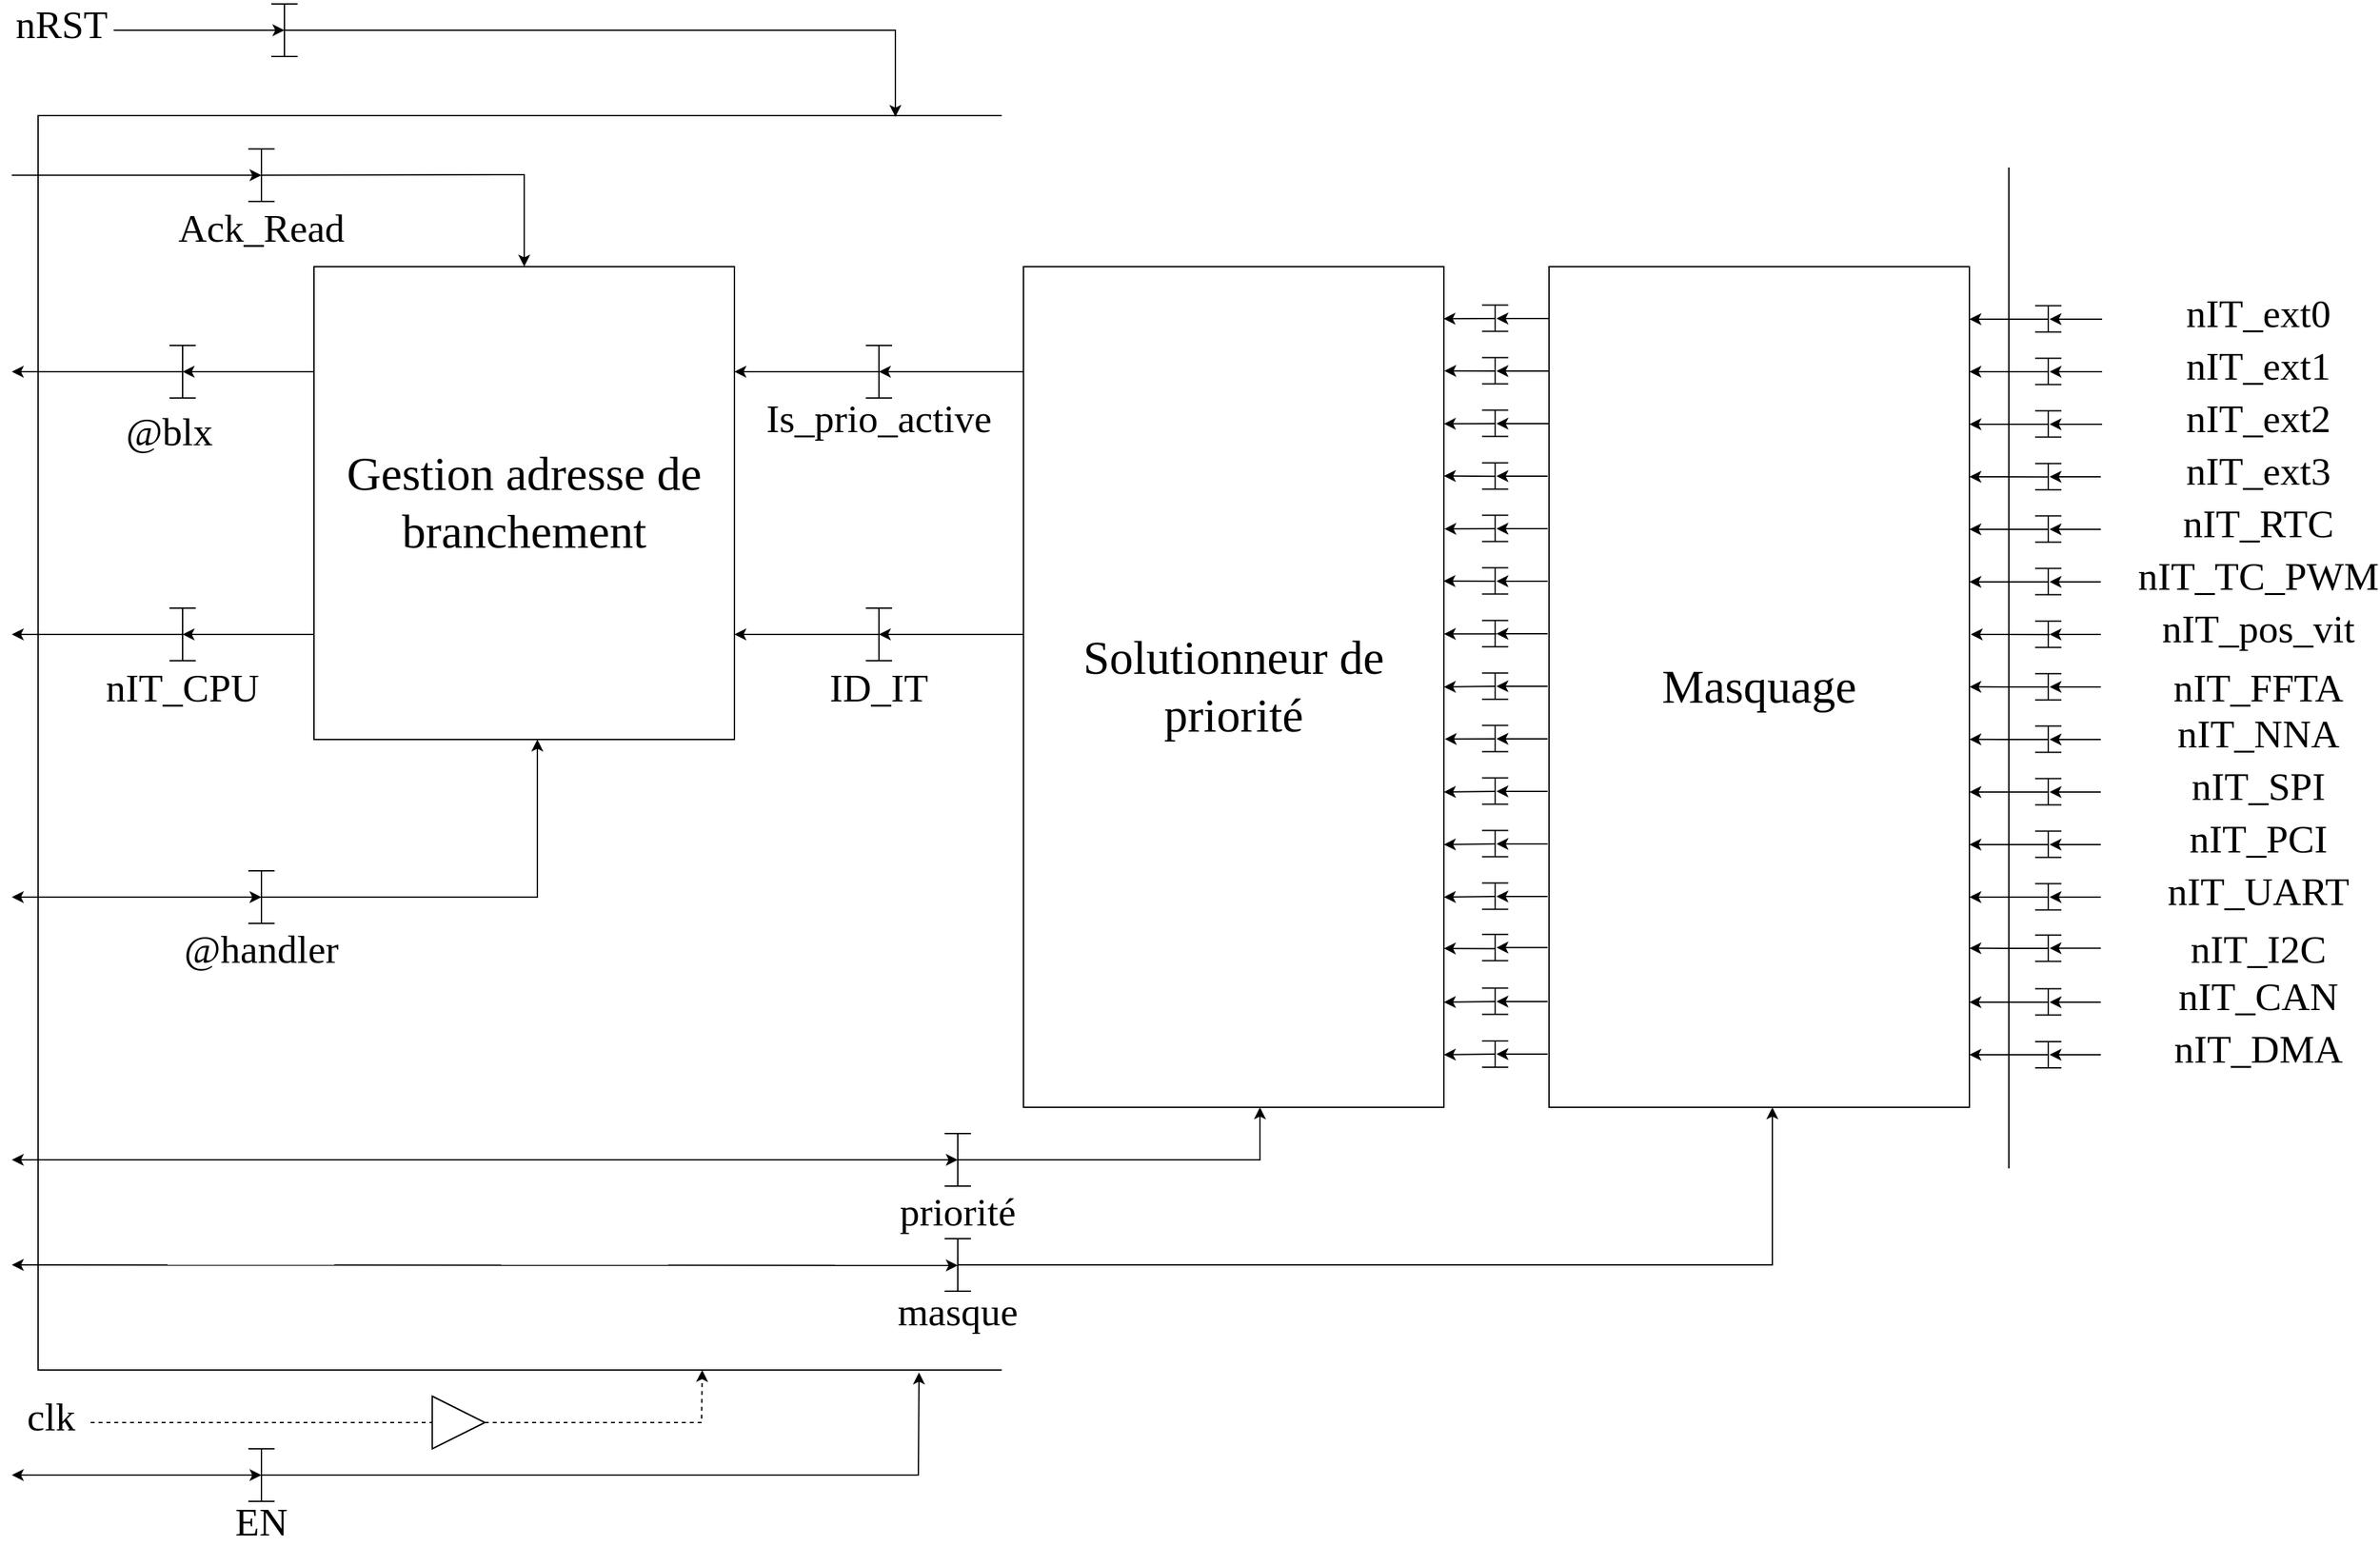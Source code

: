 <mxfile version="20.6.2" type="device"><diagram id="GSa0-DTdNlIR3h5z9FSg" name="Page-1"><mxGraphModel dx="2782" dy="862" grid="1" gridSize="10" guides="1" tooltips="1" connect="1" arrows="1" fold="1" page="1" pageScale="1" pageWidth="827" pageHeight="1169" math="0" shadow="0"><root><mxCell id="0"/><mxCell id="1" parent="0"/><mxCell id="NlqJfugo5NOdiw3BBOtY-365" value="" style="rounded=0;whiteSpace=wrap;html=1;fontFamily=Verdana;fontSize=36;" parent="1" vertex="1"><mxGeometry x="10" y="845" width="1500" height="955" as="geometry"/></mxCell><mxCell id="NlqJfugo5NOdiw3BBOtY-32" value="" style="endArrow=classic;dashed=1;html=1;rounded=0;fontFamily=Verdana;fontSize=30;startArrow=none;entryX=0.337;entryY=1;entryDx=0;entryDy=0;entryPerimeter=0;" parent="1" source="NlqJfugo5NOdiw3BBOtY-103" target="NlqJfugo5NOdiw3BBOtY-365" edge="1"><mxGeometry width="50" height="50" relative="1" as="geometry"><mxPoint x="-230" y="1840" as="sourcePoint"/><mxPoint x="515" y="1790" as="targetPoint"/><Array as="points"><mxPoint x="515" y="1840"/></Array></mxGeometry></mxCell><mxCell id="NlqJfugo5NOdiw3BBOtY-99" value="" style="endArrow=none;html=1;rounded=0;fontFamily=Verdana;fontSize=36;" parent="1" edge="1"><mxGeometry width="50" height="50" relative="1" as="geometry"><mxPoint x="197.5" y="800" as="sourcePoint"/><mxPoint x="197.5" y="760" as="targetPoint"/></mxGeometry></mxCell><mxCell id="NlqJfugo5NOdiw3BBOtY-100" value="" style="endArrow=none;html=1;rounded=0;fontFamily=Verdana;fontSize=36;" parent="1" edge="1"><mxGeometry width="50" height="50" relative="1" as="geometry"><mxPoint x="187.5" y="760" as="sourcePoint"/><mxPoint x="207.5" y="760" as="targetPoint"/></mxGeometry></mxCell><mxCell id="NlqJfugo5NOdiw3BBOtY-101" value="" style="endArrow=none;html=1;rounded=0;fontFamily=Verdana;fontSize=36;" parent="1" edge="1"><mxGeometry width="50" height="50" relative="1" as="geometry"><mxPoint x="187.5" y="800" as="sourcePoint"/><mxPoint x="207.5" y="800" as="targetPoint"/></mxGeometry></mxCell><mxCell id="NlqJfugo5NOdiw3BBOtY-102" value="" style="endArrow=classic;html=1;rounded=0;fontFamily=Verdana;fontSize=36;" parent="1" edge="1"><mxGeometry width="50" height="50" relative="1" as="geometry"><mxPoint x="67.5" y="780" as="sourcePoint"/><mxPoint x="197.5" y="780" as="targetPoint"/></mxGeometry></mxCell><mxCell id="NlqJfugo5NOdiw3BBOtY-103" value="" style="triangle;whiteSpace=wrap;html=1;fontFamily=Verdana;fontSize=36;" parent="1" vertex="1"><mxGeometry x="310" y="1820" width="40" height="40" as="geometry"/></mxCell><mxCell id="NlqJfugo5NOdiw3BBOtY-104" value="" style="endArrow=none;html=1;rounded=0;fontFamily=Verdana;fontSize=36;fillColor=#FFFFFF;" parent="1" edge="1"><mxGeometry width="50" height="50" relative="1" as="geometry"><mxPoint x="180" y="1900" as="sourcePoint"/><mxPoint x="180" y="1860" as="targetPoint"/></mxGeometry></mxCell><mxCell id="NlqJfugo5NOdiw3BBOtY-105" value="" style="endArrow=none;html=1;rounded=0;fontFamily=Verdana;fontSize=36;fillColor=#FFFFFF;" parent="1" edge="1"><mxGeometry width="50" height="50" relative="1" as="geometry"><mxPoint x="170" y="1900" as="sourcePoint"/><mxPoint x="190" y="1900" as="targetPoint"/></mxGeometry></mxCell><mxCell id="NlqJfugo5NOdiw3BBOtY-106" value="" style="endArrow=none;html=1;rounded=0;fontFamily=Verdana;fontSize=36;fillColor=#FFFFFF;" parent="1" edge="1"><mxGeometry width="50" height="50" relative="1" as="geometry"><mxPoint x="170" y="1860" as="sourcePoint"/><mxPoint x="190" y="1860" as="targetPoint"/></mxGeometry></mxCell><mxCell id="NlqJfugo5NOdiw3BBOtY-114" value="EN" style="text;html=1;strokeColor=none;fillColor=none;align=center;verticalAlign=middle;whiteSpace=wrap;rounded=0;fontFamily=Verdana;fontSize=30;" parent="1" vertex="1"><mxGeometry x="150" y="1900" width="60" height="30" as="geometry"/></mxCell><mxCell id="NlqJfugo5NOdiw3BBOtY-121" value="" style="endArrow=none;html=1;rounded=0;fontFamily=Verdana;fontSize=36;fillColor=#FFFFFF;" parent="1" edge="1"><mxGeometry width="50" height="50" relative="1" as="geometry"><mxPoint x="180" y="1460" as="sourcePoint"/><mxPoint x="180" y="1420" as="targetPoint"/></mxGeometry></mxCell><mxCell id="NlqJfugo5NOdiw3BBOtY-122" value="" style="endArrow=none;html=1;rounded=0;fontFamily=Verdana;fontSize=36;fillColor=#FFFFFF;" parent="1" edge="1"><mxGeometry width="50" height="50" relative="1" as="geometry"><mxPoint x="170" y="1460" as="sourcePoint"/><mxPoint x="190" y="1460" as="targetPoint"/></mxGeometry></mxCell><mxCell id="NlqJfugo5NOdiw3BBOtY-123" value="" style="endArrow=none;html=1;rounded=0;fontFamily=Verdana;fontSize=36;fillColor=#FFFFFF;" parent="1" edge="1"><mxGeometry width="50" height="50" relative="1" as="geometry"><mxPoint x="170" y="1420" as="sourcePoint"/><mxPoint x="190" y="1420" as="targetPoint"/></mxGeometry></mxCell><mxCell id="NlqJfugo5NOdiw3BBOtY-124" value="" style="endArrow=none;html=1;rounded=0;fontFamily=Verdana;fontSize=36;fillColor=#FFFFFF;" parent="1" edge="1"><mxGeometry width="50" height="50" relative="1" as="geometry"><mxPoint x="710" y="1660.0" as="sourcePoint"/><mxPoint x="710" y="1620.0" as="targetPoint"/></mxGeometry></mxCell><mxCell id="NlqJfugo5NOdiw3BBOtY-125" value="" style="endArrow=none;html=1;rounded=0;fontFamily=Verdana;fontSize=36;fillColor=#FFFFFF;" parent="1" edge="1"><mxGeometry width="50" height="50" relative="1" as="geometry"><mxPoint x="700" y="1660.0" as="sourcePoint"/><mxPoint x="720" y="1660.0" as="targetPoint"/></mxGeometry></mxCell><mxCell id="NlqJfugo5NOdiw3BBOtY-126" value="" style="endArrow=none;html=1;rounded=0;fontFamily=Verdana;fontSize=36;fillColor=#FFFFFF;" parent="1" edge="1"><mxGeometry width="50" height="50" relative="1" as="geometry"><mxPoint x="700" y="1620.0" as="sourcePoint"/><mxPoint x="720" y="1620.0" as="targetPoint"/></mxGeometry></mxCell><mxCell id="NlqJfugo5NOdiw3BBOtY-131" value="@handler" style="text;html=1;strokeColor=none;fillColor=none;align=center;verticalAlign=middle;whiteSpace=wrap;rounded=0;fontFamily=Verdana;fontSize=30;" parent="1" vertex="1"><mxGeometry x="150" y="1464" width="60" height="30" as="geometry"/></mxCell><mxCell id="NlqJfugo5NOdiw3BBOtY-132" value="priorité" style="text;html=1;strokeColor=none;fillColor=none;align=center;verticalAlign=middle;whiteSpace=wrap;rounded=0;fontFamily=Verdana;fontSize=30;" parent="1" vertex="1"><mxGeometry x="680" y="1664" width="60" height="30" as="geometry"/></mxCell><mxCell id="NlqJfugo5NOdiw3BBOtY-146" value="" style="endArrow=none;html=1;rounded=0;fontFamily=Verdana;fontSize=36;fillColor=#FFFFFF;" parent="1" edge="1"><mxGeometry width="50" height="50" relative="1" as="geometry"><mxPoint x="180" y="870.43" as="sourcePoint"/><mxPoint x="180" y="910.43" as="targetPoint"/></mxGeometry></mxCell><mxCell id="NlqJfugo5NOdiw3BBOtY-147" value="" style="endArrow=none;html=1;rounded=0;fontFamily=Verdana;fontSize=36;fillColor=#FFFFFF;" parent="1" edge="1"><mxGeometry width="50" height="50" relative="1" as="geometry"><mxPoint x="190" y="910.43" as="sourcePoint"/><mxPoint x="170" y="910.43" as="targetPoint"/></mxGeometry></mxCell><mxCell id="NlqJfugo5NOdiw3BBOtY-148" value="" style="endArrow=none;html=1;rounded=0;fontFamily=Verdana;fontSize=36;fillColor=#FFFFFF;" parent="1" edge="1"><mxGeometry width="50" height="50" relative="1" as="geometry"><mxPoint x="190" y="870.43" as="sourcePoint"/><mxPoint x="170" y="870.43" as="targetPoint"/></mxGeometry></mxCell><mxCell id="NlqJfugo5NOdiw3BBOtY-149" value="Ack_Read" style="text;html=1;strokeColor=none;fillColor=none;align=center;verticalAlign=middle;whiteSpace=wrap;rounded=0;fontFamily=Verdana;fontSize=30;direction=south;" parent="1" vertex="1"><mxGeometry x="165" y="900" width="30" height="60" as="geometry"/></mxCell><mxCell id="NlqJfugo5NOdiw3BBOtY-150" value="" style="endArrow=classic;html=1;rounded=0;fontFamily=Verdana;fontSize=30;" parent="1" edge="1"><mxGeometry width="50" height="50" relative="1" as="geometry"><mxPoint x="-10" y="890.43" as="sourcePoint"/><mxPoint x="180" y="890.43" as="targetPoint"/></mxGeometry></mxCell><mxCell id="NlqJfugo5NOdiw3BBOtY-151" value="" style="endArrow=classic;html=1;rounded=0;fontFamily=Verdana;fontSize=30;entryX=0.5;entryY=0;entryDx=0;entryDy=0;" parent="1" target="NlqJfugo5NOdiw3BBOtY-159" edge="1"><mxGeometry width="50" height="50" relative="1" as="geometry"><mxPoint x="180" y="890.43" as="sourcePoint"/><mxPoint x="390" y="890.43" as="targetPoint"/><Array as="points"><mxPoint x="380" y="890"/></Array></mxGeometry></mxCell><mxCell id="NlqJfugo5NOdiw3BBOtY-152" value="nRST" style="text;html=1;strokeColor=none;fillColor=none;align=center;verticalAlign=middle;whiteSpace=wrap;rounded=0;fontFamily=Verdana;fontSize=30;" parent="1" vertex="1"><mxGeometry x="-2.5" y="760" width="60" height="30" as="geometry"/></mxCell><mxCell id="NlqJfugo5NOdiw3BBOtY-153" value="clk" style="text;html=1;strokeColor=none;fillColor=none;align=center;verticalAlign=middle;whiteSpace=wrap;rounded=0;fontFamily=Verdana;fontSize=30;" parent="1" vertex="1"><mxGeometry x="-10" y="1820" width="60" height="30" as="geometry"/></mxCell><mxCell id="NlqJfugo5NOdiw3BBOtY-155" value="" style="triangle;whiteSpace=wrap;html=1;fontFamily=Verdana;fontSize=36;" parent="1" vertex="1"><mxGeometry x="310" y="1820" width="40" height="40" as="geometry"/></mxCell><mxCell id="NlqJfugo5NOdiw3BBOtY-156" value="" style="endArrow=none;dashed=1;html=1;rounded=0;fontFamily=Verdana;fontSize=30;" parent="1" edge="1"><mxGeometry width="50" height="50" relative="1" as="geometry"><mxPoint x="50" y="1840" as="sourcePoint"/><mxPoint x="310" y="1840" as="targetPoint"/><Array as="points"/></mxGeometry></mxCell><mxCell id="NlqJfugo5NOdiw3BBOtY-157" value="" style="endArrow=classic;html=1;rounded=0;fontFamily=Verdana;fontSize=30;entryX=0.435;entryY=0.001;entryDx=0;entryDy=0;entryPerimeter=0;" parent="1" target="NlqJfugo5NOdiw3BBOtY-365" edge="1"><mxGeometry width="50" height="50" relative="1" as="geometry"><mxPoint x="197.5" y="780" as="sourcePoint"/><mxPoint x="662.5" y="840" as="targetPoint"/><Array as="points"><mxPoint x="662.5" y="780"/></Array></mxGeometry></mxCell><mxCell id="NlqJfugo5NOdiw3BBOtY-159" value="&lt;font style=&quot;font-size: 36px;&quot; face=&quot;Verdana&quot;&gt;Gestion adresse de branchement&lt;br&gt;&lt;/font&gt;" style="rounded=0;whiteSpace=wrap;html=1;" parent="1" vertex="1"><mxGeometry x="220" y="960" width="320" height="360" as="geometry"/></mxCell><mxCell id="NlqJfugo5NOdiw3BBOtY-160" value="&lt;font style=&quot;font-size: 36px;&quot; face=&quot;Verdana&quot;&gt;Solutionneur de priorité&lt;br&gt;&lt;/font&gt;" style="rounded=0;whiteSpace=wrap;html=1;" parent="1" vertex="1"><mxGeometry x="760" y="960" width="320" height="640" as="geometry"/></mxCell><mxCell id="NlqJfugo5NOdiw3BBOtY-161" value="&lt;font style=&quot;font-size: 36px;&quot; face=&quot;Verdana&quot;&gt;Masquage&lt;/font&gt;" style="rounded=0;whiteSpace=wrap;html=1;" parent="1" vertex="1"><mxGeometry x="1160" y="960" width="320" height="640" as="geometry"/></mxCell><mxCell id="NlqJfugo5NOdiw3BBOtY-162" value="" style="endArrow=classic;html=1;rounded=0;fontFamily=Verdana;fontSize=30;" parent="1" edge="1"><mxGeometry width="50" height="50" relative="1" as="geometry"><mxPoint x="1540" y="1000" as="sourcePoint"/><mxPoint x="1480" y="1000" as="targetPoint"/></mxGeometry></mxCell><mxCell id="NlqJfugo5NOdiw3BBOtY-163" value="" style="endArrow=classic;html=1;rounded=0;fontFamily=Verdana;fontSize=30;" parent="1" edge="1"><mxGeometry width="50" height="50" relative="1" as="geometry"><mxPoint x="1540" y="1040" as="sourcePoint"/><mxPoint x="1480" y="1040" as="targetPoint"/></mxGeometry></mxCell><mxCell id="NlqJfugo5NOdiw3BBOtY-164" value="" style="endArrow=classic;html=1;rounded=0;fontFamily=Verdana;fontSize=30;" parent="1" edge="1"><mxGeometry width="50" height="50" relative="1" as="geometry"><mxPoint x="1540" y="1080" as="sourcePoint"/><mxPoint x="1480" y="1080" as="targetPoint"/></mxGeometry></mxCell><mxCell id="NlqJfugo5NOdiw3BBOtY-165" value="" style="endArrow=classic;html=1;rounded=0;fontFamily=Verdana;fontSize=30;" parent="1" edge="1"><mxGeometry width="50" height="50" relative="1" as="geometry"><mxPoint x="1540" y="1160" as="sourcePoint"/><mxPoint x="1480" y="1160" as="targetPoint"/></mxGeometry></mxCell><mxCell id="NlqJfugo5NOdiw3BBOtY-166" value="" style="endArrow=classic;html=1;rounded=0;fontFamily=Verdana;fontSize=30;" parent="1" edge="1"><mxGeometry width="50" height="50" relative="1" as="geometry"><mxPoint x="1540" y="1200" as="sourcePoint"/><mxPoint x="1480" y="1200" as="targetPoint"/></mxGeometry></mxCell><mxCell id="NlqJfugo5NOdiw3BBOtY-167" value="" style="endArrow=classic;html=1;rounded=0;fontFamily=Verdana;fontSize=30;" parent="1" edge="1"><mxGeometry width="50" height="50" relative="1" as="geometry"><mxPoint x="1541" y="1240.1" as="sourcePoint"/><mxPoint x="1481" y="1240" as="targetPoint"/></mxGeometry></mxCell><mxCell id="NlqJfugo5NOdiw3BBOtY-168" value="" style="endArrow=classic;html=1;rounded=0;fontFamily=Verdana;fontSize=30;" parent="1" edge="1"><mxGeometry width="50" height="50" relative="1" as="geometry"><mxPoint x="1540" y="1280" as="sourcePoint"/><mxPoint x="1480" y="1279.9" as="targetPoint"/></mxGeometry></mxCell><mxCell id="NlqJfugo5NOdiw3BBOtY-169" value="" style="endArrow=classic;html=1;rounded=0;fontFamily=Verdana;fontSize=30;" parent="1" edge="1"><mxGeometry width="50" height="50" relative="1" as="geometry"><mxPoint x="1540" y="1320" as="sourcePoint"/><mxPoint x="1480" y="1319.9" as="targetPoint"/></mxGeometry></mxCell><mxCell id="NlqJfugo5NOdiw3BBOtY-170" value="" style="endArrow=classic;html=1;rounded=0;fontFamily=Verdana;fontSize=30;" parent="1" edge="1"><mxGeometry width="50" height="50" relative="1" as="geometry"><mxPoint x="1540" y="1360" as="sourcePoint"/><mxPoint x="1480" y="1360" as="targetPoint"/></mxGeometry></mxCell><mxCell id="NlqJfugo5NOdiw3BBOtY-171" value="" style="endArrow=classic;html=1;rounded=0;fontFamily=Verdana;fontSize=30;" parent="1" edge="1"><mxGeometry width="50" height="50" relative="1" as="geometry"><mxPoint x="1540" y="1400" as="sourcePoint"/><mxPoint x="1480" y="1400" as="targetPoint"/></mxGeometry></mxCell><mxCell id="NlqJfugo5NOdiw3BBOtY-172" value="" style="endArrow=classic;html=1;rounded=0;fontFamily=Verdana;fontSize=30;" parent="1" edge="1"><mxGeometry width="50" height="50" relative="1" as="geometry"><mxPoint x="1540" y="1440" as="sourcePoint"/><mxPoint x="1480" y="1440" as="targetPoint"/></mxGeometry></mxCell><mxCell id="NlqJfugo5NOdiw3BBOtY-173" value="" style="endArrow=classic;html=1;rounded=0;fontFamily=Verdana;fontSize=30;" parent="1" edge="1"><mxGeometry width="50" height="50" relative="1" as="geometry"><mxPoint x="1540" y="1479.02" as="sourcePoint"/><mxPoint x="1480" y="1478.92" as="targetPoint"/></mxGeometry></mxCell><mxCell id="NlqJfugo5NOdiw3BBOtY-174" value="" style="endArrow=classic;html=1;rounded=0;fontFamily=Verdana;fontSize=30;" parent="1" edge="1"><mxGeometry width="50" height="50" relative="1" as="geometry"><mxPoint x="1540" y="1520" as="sourcePoint"/><mxPoint x="1480" y="1520" as="targetPoint"/></mxGeometry></mxCell><mxCell id="NlqJfugo5NOdiw3BBOtY-175" value="" style="endArrow=classic;html=1;rounded=0;fontFamily=Verdana;fontSize=30;" parent="1" edge="1"><mxGeometry width="50" height="50" relative="1" as="geometry"><mxPoint x="1540" y="1560" as="sourcePoint"/><mxPoint x="1480" y="1560" as="targetPoint"/></mxGeometry></mxCell><mxCell id="NlqJfugo5NOdiw3BBOtY-176" value="nIT_ext0" style="text;html=1;strokeColor=none;fillColor=none;align=center;verticalAlign=middle;whiteSpace=wrap;rounded=0;fontFamily=Verdana;fontSize=30;" parent="1" vertex="1"><mxGeometry x="1670" y="980" width="60" height="30" as="geometry"/></mxCell><mxCell id="NlqJfugo5NOdiw3BBOtY-177" value="nIT_ext1" style="text;html=1;strokeColor=none;fillColor=none;align=center;verticalAlign=middle;whiteSpace=wrap;rounded=0;fontFamily=Verdana;fontSize=30;" parent="1" vertex="1"><mxGeometry x="1670" y="1020" width="60" height="30" as="geometry"/></mxCell><mxCell id="NlqJfugo5NOdiw3BBOtY-178" value="nIT_ext2" style="text;html=1;strokeColor=none;fillColor=none;align=center;verticalAlign=middle;whiteSpace=wrap;rounded=0;fontFamily=Verdana;fontSize=30;" parent="1" vertex="1"><mxGeometry x="1670" y="1060" width="60" height="30" as="geometry"/></mxCell><mxCell id="NlqJfugo5NOdiw3BBOtY-179" value="nIT_ext3" style="text;html=1;strokeColor=none;fillColor=none;align=center;verticalAlign=middle;whiteSpace=wrap;rounded=0;fontFamily=Verdana;fontSize=30;" parent="1" vertex="1"><mxGeometry x="1670" y="1100" width="60" height="30" as="geometry"/></mxCell><mxCell id="NlqJfugo5NOdiw3BBOtY-180" value="nIT_RTC" style="text;html=1;strokeColor=none;fillColor=none;align=center;verticalAlign=middle;whiteSpace=wrap;rounded=0;fontFamily=Verdana;fontSize=30;" parent="1" vertex="1"><mxGeometry x="1670" y="1140" width="60" height="30" as="geometry"/></mxCell><mxCell id="NlqJfugo5NOdiw3BBOtY-181" value="nIT_TC_PWM" style="text;html=1;strokeColor=none;fillColor=none;align=center;verticalAlign=middle;whiteSpace=wrap;rounded=0;fontFamily=Verdana;fontSize=30;" parent="1" vertex="1"><mxGeometry x="1670" y="1180" width="60" height="30" as="geometry"/></mxCell><mxCell id="NlqJfugo5NOdiw3BBOtY-182" value="nIT_pos_vit" style="text;html=1;strokeColor=none;fillColor=none;align=center;verticalAlign=middle;whiteSpace=wrap;rounded=0;fontFamily=Verdana;fontSize=30;" parent="1" vertex="1"><mxGeometry x="1670" y="1220" width="60" height="30" as="geometry"/></mxCell><mxCell id="NlqJfugo5NOdiw3BBOtY-183" value="nIT_FFTA" style="text;html=1;strokeColor=none;fillColor=none;align=center;verticalAlign=middle;whiteSpace=wrap;rounded=0;fontFamily=Verdana;fontSize=30;" parent="1" vertex="1"><mxGeometry x="1670" y="1265" width="60" height="30" as="geometry"/></mxCell><mxCell id="NlqJfugo5NOdiw3BBOtY-184" value="nIT_NNA" style="text;html=1;strokeColor=none;fillColor=none;align=center;verticalAlign=middle;whiteSpace=wrap;rounded=0;fontFamily=Verdana;fontSize=30;" parent="1" vertex="1"><mxGeometry x="1670" y="1300" width="60" height="30" as="geometry"/></mxCell><mxCell id="NlqJfugo5NOdiw3BBOtY-185" value="nIT_SPI" style="text;html=1;strokeColor=none;fillColor=none;align=center;verticalAlign=middle;whiteSpace=wrap;rounded=0;fontFamily=Verdana;fontSize=30;" parent="1" vertex="1"><mxGeometry x="1670" y="1340" width="60" height="30" as="geometry"/></mxCell><mxCell id="NlqJfugo5NOdiw3BBOtY-186" value="nIT_PCI" style="text;html=1;strokeColor=none;fillColor=none;align=center;verticalAlign=middle;whiteSpace=wrap;rounded=0;fontFamily=Verdana;fontSize=30;" parent="1" vertex="1"><mxGeometry x="1670" y="1380" width="60" height="30" as="geometry"/></mxCell><mxCell id="NlqJfugo5NOdiw3BBOtY-187" value="nIT_UART" style="text;html=1;strokeColor=none;fillColor=none;align=center;verticalAlign=middle;whiteSpace=wrap;rounded=0;fontFamily=Verdana;fontSize=30;" parent="1" vertex="1"><mxGeometry x="1670" y="1420" width="60" height="30" as="geometry"/></mxCell><mxCell id="NlqJfugo5NOdiw3BBOtY-188" value="nIT_I2C" style="text;html=1;strokeColor=none;fillColor=none;align=center;verticalAlign=middle;whiteSpace=wrap;rounded=0;fontFamily=Verdana;fontSize=30;" parent="1" vertex="1"><mxGeometry x="1670" y="1464" width="60" height="30" as="geometry"/></mxCell><mxCell id="NlqJfugo5NOdiw3BBOtY-189" value="nIT_CAN" style="text;html=1;strokeColor=none;fillColor=none;align=center;verticalAlign=middle;whiteSpace=wrap;rounded=0;fontFamily=Verdana;fontSize=30;" parent="1" vertex="1"><mxGeometry x="1670" y="1500" width="60" height="30" as="geometry"/></mxCell><mxCell id="NlqJfugo5NOdiw3BBOtY-190" value="nIT_DMA" style="text;html=1;strokeColor=none;fillColor=none;align=center;verticalAlign=middle;whiteSpace=wrap;rounded=0;fontFamily=Verdana;fontSize=30;" parent="1" vertex="1"><mxGeometry x="1670" y="1540" width="60" height="30" as="geometry"/></mxCell><mxCell id="NlqJfugo5NOdiw3BBOtY-191" value="" style="endArrow=classic;html=1;rounded=0;fontFamily=Verdana;fontSize=30;" parent="1" edge="1"><mxGeometry width="50" height="50" relative="1" as="geometry"><mxPoint x="1540" y="1120.11" as="sourcePoint"/><mxPoint x="1480" y="1120" as="targetPoint"/></mxGeometry></mxCell><mxCell id="NlqJfugo5NOdiw3BBOtY-192" value="" style="endArrow=none;html=1;rounded=0;fontFamily=Verdana;fontSize=36;" parent="1" edge="1"><mxGeometry width="50" height="50" relative="1" as="geometry"><mxPoint x="1540" y="1570" as="sourcePoint"/><mxPoint x="1540" y="1550" as="targetPoint"/></mxGeometry></mxCell><mxCell id="NlqJfugo5NOdiw3BBOtY-193" value="" style="endArrow=none;html=1;rounded=0;fontFamily=Verdana;fontSize=36;" parent="1" edge="1"><mxGeometry width="50" height="50" relative="1" as="geometry"><mxPoint x="1530" y="1550" as="sourcePoint"/><mxPoint x="1550" y="1550" as="targetPoint"/></mxGeometry></mxCell><mxCell id="NlqJfugo5NOdiw3BBOtY-194" value="" style="endArrow=none;html=1;rounded=0;fontFamily=Verdana;fontSize=36;" parent="1" edge="1"><mxGeometry width="50" height="50" relative="1" as="geometry"><mxPoint x="1530" y="1570" as="sourcePoint"/><mxPoint x="1550" y="1570" as="targetPoint"/></mxGeometry></mxCell><mxCell id="NlqJfugo5NOdiw3BBOtY-195" value="" style="endArrow=none;html=1;rounded=0;fontFamily=Verdana;fontSize=36;" parent="1" edge="1"><mxGeometry width="50" height="50" relative="1" as="geometry"><mxPoint x="1540" y="1529.75" as="sourcePoint"/><mxPoint x="1540" y="1509.75" as="targetPoint"/></mxGeometry></mxCell><mxCell id="NlqJfugo5NOdiw3BBOtY-196" value="" style="endArrow=none;html=1;rounded=0;fontFamily=Verdana;fontSize=36;" parent="1" edge="1"><mxGeometry width="50" height="50" relative="1" as="geometry"><mxPoint x="1530" y="1509.75" as="sourcePoint"/><mxPoint x="1550" y="1509.75" as="targetPoint"/></mxGeometry></mxCell><mxCell id="NlqJfugo5NOdiw3BBOtY-197" value="" style="endArrow=none;html=1;rounded=0;fontFamily=Verdana;fontSize=36;" parent="1" edge="1"><mxGeometry width="50" height="50" relative="1" as="geometry"><mxPoint x="1530" y="1529.75" as="sourcePoint"/><mxPoint x="1550" y="1529.75" as="targetPoint"/></mxGeometry></mxCell><mxCell id="NlqJfugo5NOdiw3BBOtY-198" value="" style="endArrow=none;html=1;rounded=0;fontFamily=Verdana;fontSize=36;" parent="1" edge="1"><mxGeometry width="50" height="50" relative="1" as="geometry"><mxPoint x="1540" y="1488.9" as="sourcePoint"/><mxPoint x="1540" y="1468.9" as="targetPoint"/></mxGeometry></mxCell><mxCell id="NlqJfugo5NOdiw3BBOtY-199" value="" style="endArrow=none;html=1;rounded=0;fontFamily=Verdana;fontSize=36;" parent="1" edge="1"><mxGeometry width="50" height="50" relative="1" as="geometry"><mxPoint x="1530" y="1468.9" as="sourcePoint"/><mxPoint x="1550" y="1468.9" as="targetPoint"/></mxGeometry></mxCell><mxCell id="NlqJfugo5NOdiw3BBOtY-200" value="" style="endArrow=none;html=1;rounded=0;fontFamily=Verdana;fontSize=36;" parent="1" edge="1"><mxGeometry width="50" height="50" relative="1" as="geometry"><mxPoint x="1530" y="1488.9" as="sourcePoint"/><mxPoint x="1550" y="1488.9" as="targetPoint"/></mxGeometry></mxCell><mxCell id="NlqJfugo5NOdiw3BBOtY-201" value="" style="endArrow=none;html=1;rounded=0;fontFamily=Verdana;fontSize=36;" parent="1" edge="1"><mxGeometry width="50" height="50" relative="1" as="geometry"><mxPoint x="1540" y="1449.75" as="sourcePoint"/><mxPoint x="1540" y="1429.75" as="targetPoint"/></mxGeometry></mxCell><mxCell id="NlqJfugo5NOdiw3BBOtY-202" value="" style="endArrow=none;html=1;rounded=0;fontFamily=Verdana;fontSize=36;" parent="1" edge="1"><mxGeometry width="50" height="50" relative="1" as="geometry"><mxPoint x="1530" y="1429.75" as="sourcePoint"/><mxPoint x="1550" y="1429.75" as="targetPoint"/></mxGeometry></mxCell><mxCell id="NlqJfugo5NOdiw3BBOtY-203" value="" style="endArrow=none;html=1;rounded=0;fontFamily=Verdana;fontSize=36;" parent="1" edge="1"><mxGeometry width="50" height="50" relative="1" as="geometry"><mxPoint x="1530" y="1449.75" as="sourcePoint"/><mxPoint x="1550" y="1449.75" as="targetPoint"/></mxGeometry></mxCell><mxCell id="NlqJfugo5NOdiw3BBOtY-204" value="" style="endArrow=none;html=1;rounded=0;fontFamily=Verdana;fontSize=36;" parent="1" edge="1"><mxGeometry width="50" height="50" relative="1" as="geometry"><mxPoint x="1540" y="1409.75" as="sourcePoint"/><mxPoint x="1540" y="1389.75" as="targetPoint"/></mxGeometry></mxCell><mxCell id="NlqJfugo5NOdiw3BBOtY-205" value="" style="endArrow=none;html=1;rounded=0;fontFamily=Verdana;fontSize=36;" parent="1" edge="1"><mxGeometry width="50" height="50" relative="1" as="geometry"><mxPoint x="1530" y="1389.75" as="sourcePoint"/><mxPoint x="1550" y="1389.75" as="targetPoint"/></mxGeometry></mxCell><mxCell id="NlqJfugo5NOdiw3BBOtY-206" value="" style="endArrow=none;html=1;rounded=0;fontFamily=Verdana;fontSize=36;" parent="1" edge="1"><mxGeometry width="50" height="50" relative="1" as="geometry"><mxPoint x="1530" y="1409.75" as="sourcePoint"/><mxPoint x="1550" y="1409.75" as="targetPoint"/></mxGeometry></mxCell><mxCell id="NlqJfugo5NOdiw3BBOtY-207" value="" style="endArrow=none;html=1;rounded=0;fontFamily=Verdana;fontSize=36;" parent="1" edge="1"><mxGeometry width="50" height="50" relative="1" as="geometry"><mxPoint x="1540" y="1369.75" as="sourcePoint"/><mxPoint x="1540" y="1349.75" as="targetPoint"/></mxGeometry></mxCell><mxCell id="NlqJfugo5NOdiw3BBOtY-208" value="" style="endArrow=none;html=1;rounded=0;fontFamily=Verdana;fontSize=36;" parent="1" edge="1"><mxGeometry width="50" height="50" relative="1" as="geometry"><mxPoint x="1530" y="1349.75" as="sourcePoint"/><mxPoint x="1550" y="1349.75" as="targetPoint"/></mxGeometry></mxCell><mxCell id="NlqJfugo5NOdiw3BBOtY-209" value="" style="endArrow=none;html=1;rounded=0;fontFamily=Verdana;fontSize=36;" parent="1" edge="1"><mxGeometry width="50" height="50" relative="1" as="geometry"><mxPoint x="1530" y="1369.75" as="sourcePoint"/><mxPoint x="1550" y="1369.75" as="targetPoint"/></mxGeometry></mxCell><mxCell id="NlqJfugo5NOdiw3BBOtY-210" value="" style="endArrow=none;html=1;rounded=0;fontFamily=Verdana;fontSize=36;" parent="1" edge="1"><mxGeometry width="50" height="50" relative="1" as="geometry"><mxPoint x="1540" y="1329.75" as="sourcePoint"/><mxPoint x="1540" y="1309.75" as="targetPoint"/></mxGeometry></mxCell><mxCell id="NlqJfugo5NOdiw3BBOtY-211" value="" style="endArrow=none;html=1;rounded=0;fontFamily=Verdana;fontSize=36;" parent="1" edge="1"><mxGeometry width="50" height="50" relative="1" as="geometry"><mxPoint x="1530" y="1309.75" as="sourcePoint"/><mxPoint x="1550" y="1309.75" as="targetPoint"/></mxGeometry></mxCell><mxCell id="NlqJfugo5NOdiw3BBOtY-212" value="" style="endArrow=none;html=1;rounded=0;fontFamily=Verdana;fontSize=36;" parent="1" edge="1"><mxGeometry width="50" height="50" relative="1" as="geometry"><mxPoint x="1530" y="1329.75" as="sourcePoint"/><mxPoint x="1550" y="1329.75" as="targetPoint"/></mxGeometry></mxCell><mxCell id="NlqJfugo5NOdiw3BBOtY-213" value="" style="endArrow=none;html=1;rounded=0;fontFamily=Verdana;fontSize=36;" parent="1" edge="1"><mxGeometry width="50" height="50" relative="1" as="geometry"><mxPoint x="1540" y="1289.88" as="sourcePoint"/><mxPoint x="1540" y="1269.88" as="targetPoint"/></mxGeometry></mxCell><mxCell id="NlqJfugo5NOdiw3BBOtY-214" value="" style="endArrow=none;html=1;rounded=0;fontFamily=Verdana;fontSize=36;" parent="1" edge="1"><mxGeometry width="50" height="50" relative="1" as="geometry"><mxPoint x="1530" y="1269.88" as="sourcePoint"/><mxPoint x="1550" y="1269.88" as="targetPoint"/></mxGeometry></mxCell><mxCell id="NlqJfugo5NOdiw3BBOtY-215" value="" style="endArrow=none;html=1;rounded=0;fontFamily=Verdana;fontSize=36;" parent="1" edge="1"><mxGeometry width="50" height="50" relative="1" as="geometry"><mxPoint x="1530" y="1289.88" as="sourcePoint"/><mxPoint x="1550" y="1289.88" as="targetPoint"/></mxGeometry></mxCell><mxCell id="NlqJfugo5NOdiw3BBOtY-216" value="" style="endArrow=none;html=1;rounded=0;fontFamily=Verdana;fontSize=36;" parent="1" edge="1"><mxGeometry width="50" height="50" relative="1" as="geometry"><mxPoint x="1540" y="1249.88" as="sourcePoint"/><mxPoint x="1540" y="1229.88" as="targetPoint"/></mxGeometry></mxCell><mxCell id="NlqJfugo5NOdiw3BBOtY-217" value="" style="endArrow=none;html=1;rounded=0;fontFamily=Verdana;fontSize=36;" parent="1" edge="1"><mxGeometry width="50" height="50" relative="1" as="geometry"><mxPoint x="1530" y="1229.88" as="sourcePoint"/><mxPoint x="1550" y="1229.88" as="targetPoint"/></mxGeometry></mxCell><mxCell id="NlqJfugo5NOdiw3BBOtY-218" value="" style="endArrow=none;html=1;rounded=0;fontFamily=Verdana;fontSize=36;" parent="1" edge="1"><mxGeometry width="50" height="50" relative="1" as="geometry"><mxPoint x="1530" y="1249.88" as="sourcePoint"/><mxPoint x="1550" y="1249.88" as="targetPoint"/></mxGeometry></mxCell><mxCell id="NlqJfugo5NOdiw3BBOtY-219" value="" style="endArrow=none;html=1;rounded=0;fontFamily=Verdana;fontSize=36;" parent="1" edge="1"><mxGeometry width="50" height="50" relative="1" as="geometry"><mxPoint x="1540" y="1209.75" as="sourcePoint"/><mxPoint x="1540" y="1189.75" as="targetPoint"/></mxGeometry></mxCell><mxCell id="NlqJfugo5NOdiw3BBOtY-220" value="" style="endArrow=none;html=1;rounded=0;fontFamily=Verdana;fontSize=36;" parent="1" edge="1"><mxGeometry width="50" height="50" relative="1" as="geometry"><mxPoint x="1530" y="1189.75" as="sourcePoint"/><mxPoint x="1550" y="1189.75" as="targetPoint"/></mxGeometry></mxCell><mxCell id="NlqJfugo5NOdiw3BBOtY-221" value="" style="endArrow=none;html=1;rounded=0;fontFamily=Verdana;fontSize=36;" parent="1" edge="1"><mxGeometry width="50" height="50" relative="1" as="geometry"><mxPoint x="1530" y="1209.75" as="sourcePoint"/><mxPoint x="1550" y="1209.75" as="targetPoint"/></mxGeometry></mxCell><mxCell id="NlqJfugo5NOdiw3BBOtY-222" value="" style="endArrow=none;html=1;rounded=0;fontFamily=Verdana;fontSize=36;" parent="1" edge="1"><mxGeometry width="50" height="50" relative="1" as="geometry"><mxPoint x="1540" y="1169.75" as="sourcePoint"/><mxPoint x="1540" y="1149.75" as="targetPoint"/></mxGeometry></mxCell><mxCell id="NlqJfugo5NOdiw3BBOtY-223" value="" style="endArrow=none;html=1;rounded=0;fontFamily=Verdana;fontSize=36;" parent="1" edge="1"><mxGeometry width="50" height="50" relative="1" as="geometry"><mxPoint x="1530" y="1149.75" as="sourcePoint"/><mxPoint x="1550" y="1149.75" as="targetPoint"/></mxGeometry></mxCell><mxCell id="NlqJfugo5NOdiw3BBOtY-224" value="" style="endArrow=none;html=1;rounded=0;fontFamily=Verdana;fontSize=36;" parent="1" edge="1"><mxGeometry width="50" height="50" relative="1" as="geometry"><mxPoint x="1530" y="1169.75" as="sourcePoint"/><mxPoint x="1550" y="1169.75" as="targetPoint"/></mxGeometry></mxCell><mxCell id="NlqJfugo5NOdiw3BBOtY-225" value="" style="endArrow=none;html=1;rounded=0;fontFamily=Verdana;fontSize=36;" parent="1" edge="1"><mxGeometry width="50" height="50" relative="1" as="geometry"><mxPoint x="1540" y="1129.88" as="sourcePoint"/><mxPoint x="1540" y="1109.88" as="targetPoint"/></mxGeometry></mxCell><mxCell id="NlqJfugo5NOdiw3BBOtY-226" value="" style="endArrow=none;html=1;rounded=0;fontFamily=Verdana;fontSize=36;" parent="1" edge="1"><mxGeometry width="50" height="50" relative="1" as="geometry"><mxPoint x="1530" y="1109.88" as="sourcePoint"/><mxPoint x="1550" y="1109.88" as="targetPoint"/></mxGeometry></mxCell><mxCell id="NlqJfugo5NOdiw3BBOtY-227" value="" style="endArrow=none;html=1;rounded=0;fontFamily=Verdana;fontSize=36;" parent="1" edge="1"><mxGeometry width="50" height="50" relative="1" as="geometry"><mxPoint x="1530" y="1129.88" as="sourcePoint"/><mxPoint x="1550" y="1129.88" as="targetPoint"/></mxGeometry></mxCell><mxCell id="NlqJfugo5NOdiw3BBOtY-228" value="" style="endArrow=none;html=1;rounded=0;fontFamily=Verdana;fontSize=36;" parent="1" edge="1"><mxGeometry width="50" height="50" relative="1" as="geometry"><mxPoint x="1540" y="1089.75" as="sourcePoint"/><mxPoint x="1540" y="1069.75" as="targetPoint"/></mxGeometry></mxCell><mxCell id="NlqJfugo5NOdiw3BBOtY-229" value="" style="endArrow=none;html=1;rounded=0;fontFamily=Verdana;fontSize=36;" parent="1" edge="1"><mxGeometry width="50" height="50" relative="1" as="geometry"><mxPoint x="1530" y="1069.75" as="sourcePoint"/><mxPoint x="1550" y="1069.75" as="targetPoint"/></mxGeometry></mxCell><mxCell id="NlqJfugo5NOdiw3BBOtY-230" value="" style="endArrow=none;html=1;rounded=0;fontFamily=Verdana;fontSize=36;" parent="1" edge="1"><mxGeometry width="50" height="50" relative="1" as="geometry"><mxPoint x="1530" y="1089.75" as="sourcePoint"/><mxPoint x="1550" y="1089.75" as="targetPoint"/></mxGeometry></mxCell><mxCell id="NlqJfugo5NOdiw3BBOtY-231" value="" style="endArrow=none;html=1;rounded=0;fontFamily=Verdana;fontSize=36;" parent="1" edge="1"><mxGeometry width="50" height="50" relative="1" as="geometry"><mxPoint x="1540" y="1049.75" as="sourcePoint"/><mxPoint x="1540" y="1029.75" as="targetPoint"/></mxGeometry></mxCell><mxCell id="NlqJfugo5NOdiw3BBOtY-232" value="" style="endArrow=none;html=1;rounded=0;fontFamily=Verdana;fontSize=36;" parent="1" edge="1"><mxGeometry width="50" height="50" relative="1" as="geometry"><mxPoint x="1530" y="1029.75" as="sourcePoint"/><mxPoint x="1550" y="1029.75" as="targetPoint"/></mxGeometry></mxCell><mxCell id="NlqJfugo5NOdiw3BBOtY-233" value="" style="endArrow=none;html=1;rounded=0;fontFamily=Verdana;fontSize=36;" parent="1" edge="1"><mxGeometry width="50" height="50" relative="1" as="geometry"><mxPoint x="1530" y="1049.75" as="sourcePoint"/><mxPoint x="1550" y="1049.75" as="targetPoint"/></mxGeometry></mxCell><mxCell id="NlqJfugo5NOdiw3BBOtY-234" value="" style="endArrow=none;html=1;rounded=0;fontFamily=Verdana;fontSize=36;" parent="1" edge="1"><mxGeometry width="50" height="50" relative="1" as="geometry"><mxPoint x="1540" y="1009.75" as="sourcePoint"/><mxPoint x="1540" y="989.75" as="targetPoint"/></mxGeometry></mxCell><mxCell id="NlqJfugo5NOdiw3BBOtY-235" value="" style="endArrow=none;html=1;rounded=0;fontFamily=Verdana;fontSize=36;" parent="1" edge="1"><mxGeometry width="50" height="50" relative="1" as="geometry"><mxPoint x="1530" y="989.75" as="sourcePoint"/><mxPoint x="1550" y="989.75" as="targetPoint"/></mxGeometry></mxCell><mxCell id="NlqJfugo5NOdiw3BBOtY-236" value="" style="endArrow=none;html=1;rounded=0;fontFamily=Verdana;fontSize=36;" parent="1" edge="1"><mxGeometry width="50" height="50" relative="1" as="geometry"><mxPoint x="1530" y="1009.75" as="sourcePoint"/><mxPoint x="1550" y="1009.75" as="targetPoint"/></mxGeometry></mxCell><mxCell id="NlqJfugo5NOdiw3BBOtY-237" value="" style="endArrow=classic;html=1;rounded=0;fontFamily=Verdana;fontSize=36;" parent="1" edge="1"><mxGeometry width="50" height="50" relative="1" as="geometry"><mxPoint x="1581" y="1000" as="sourcePoint"/><mxPoint x="1541" y="1000" as="targetPoint"/></mxGeometry></mxCell><mxCell id="NlqJfugo5NOdiw3BBOtY-238" value="" style="endArrow=classic;html=1;rounded=0;fontFamily=Verdana;fontSize=36;" parent="1" edge="1"><mxGeometry width="50" height="50" relative="1" as="geometry"><mxPoint x="1581" y="1040" as="sourcePoint"/><mxPoint x="1541" y="1040" as="targetPoint"/></mxGeometry></mxCell><mxCell id="NlqJfugo5NOdiw3BBOtY-239" value="" style="endArrow=classic;html=1;rounded=0;fontFamily=Verdana;fontSize=36;" parent="1" edge="1"><mxGeometry width="50" height="50" relative="1" as="geometry"><mxPoint x="1581" y="1080" as="sourcePoint"/><mxPoint x="1541" y="1080" as="targetPoint"/></mxGeometry></mxCell><mxCell id="NlqJfugo5NOdiw3BBOtY-240" value="" style="endArrow=classic;html=1;rounded=0;fontFamily=Verdana;fontSize=30;" parent="1" edge="1"><mxGeometry width="50" height="50" relative="1" as="geometry"><mxPoint x="1580" y="1120" as="sourcePoint"/><mxPoint x="1541" y="1120" as="targetPoint"/></mxGeometry></mxCell><mxCell id="NlqJfugo5NOdiw3BBOtY-241" value="" style="endArrow=classic;html=1;rounded=0;fontFamily=Verdana;fontSize=30;" parent="1" edge="1"><mxGeometry width="50" height="50" relative="1" as="geometry"><mxPoint x="1580" y="1160" as="sourcePoint"/><mxPoint x="1541" y="1160" as="targetPoint"/></mxGeometry></mxCell><mxCell id="NlqJfugo5NOdiw3BBOtY-242" value="" style="endArrow=classic;html=1;rounded=0;fontFamily=Verdana;fontSize=30;" parent="1" edge="1"><mxGeometry width="50" height="50" relative="1" as="geometry"><mxPoint x="1580" y="1200" as="sourcePoint"/><mxPoint x="1541" y="1200" as="targetPoint"/></mxGeometry></mxCell><mxCell id="NlqJfugo5NOdiw3BBOtY-243" value="" style="endArrow=classic;html=1;rounded=0;fontFamily=Verdana;fontSize=30;" parent="1" edge="1"><mxGeometry width="50" height="50" relative="1" as="geometry"><mxPoint x="1580" y="1240" as="sourcePoint"/><mxPoint x="1541" y="1240" as="targetPoint"/></mxGeometry></mxCell><mxCell id="NlqJfugo5NOdiw3BBOtY-244" value="" style="endArrow=classic;html=1;rounded=0;fontFamily=Verdana;fontSize=30;" parent="1" edge="1"><mxGeometry width="50" height="50" relative="1" as="geometry"><mxPoint x="1580" y="1279.94" as="sourcePoint"/><mxPoint x="1541" y="1279.94" as="targetPoint"/></mxGeometry></mxCell><mxCell id="NlqJfugo5NOdiw3BBOtY-245" value="" style="endArrow=classic;html=1;rounded=0;fontFamily=Verdana;fontSize=30;" parent="1" edge="1"><mxGeometry width="50" height="50" relative="1" as="geometry"><mxPoint x="1580" y="1320" as="sourcePoint"/><mxPoint x="1541" y="1320" as="targetPoint"/></mxGeometry></mxCell><mxCell id="NlqJfugo5NOdiw3BBOtY-246" value="" style="endArrow=classic;html=1;rounded=0;fontFamily=Verdana;fontSize=30;" parent="1" edge="1"><mxGeometry width="50" height="50" relative="1" as="geometry"><mxPoint x="1580" y="1360" as="sourcePoint"/><mxPoint x="1541" y="1360" as="targetPoint"/></mxGeometry></mxCell><mxCell id="NlqJfugo5NOdiw3BBOtY-247" value="" style="endArrow=classic;html=1;rounded=0;fontFamily=Verdana;fontSize=30;" parent="1" edge="1"><mxGeometry width="50" height="50" relative="1" as="geometry"><mxPoint x="1580" y="1400" as="sourcePoint"/><mxPoint x="1541" y="1400" as="targetPoint"/></mxGeometry></mxCell><mxCell id="NlqJfugo5NOdiw3BBOtY-248" value="" style="endArrow=classic;html=1;rounded=0;fontFamily=Verdana;fontSize=30;" parent="1" edge="1"><mxGeometry width="50" height="50" relative="1" as="geometry"><mxPoint x="1580" y="1440" as="sourcePoint"/><mxPoint x="1541" y="1440" as="targetPoint"/></mxGeometry></mxCell><mxCell id="NlqJfugo5NOdiw3BBOtY-249" value="" style="endArrow=classic;html=1;rounded=0;fontFamily=Verdana;fontSize=30;" parent="1" edge="1"><mxGeometry width="50" height="50" relative="1" as="geometry"><mxPoint x="1580" y="1478.9" as="sourcePoint"/><mxPoint x="1541" y="1478.9" as="targetPoint"/></mxGeometry></mxCell><mxCell id="NlqJfugo5NOdiw3BBOtY-250" value="" style="endArrow=classic;html=1;rounded=0;fontFamily=Verdana;fontSize=30;" parent="1" edge="1"><mxGeometry width="50" height="50" relative="1" as="geometry"><mxPoint x="1580" y="1520" as="sourcePoint"/><mxPoint x="1541" y="1520" as="targetPoint"/></mxGeometry></mxCell><mxCell id="NlqJfugo5NOdiw3BBOtY-251" value="" style="endArrow=classic;html=1;rounded=0;fontFamily=Verdana;fontSize=30;" parent="1" edge="1"><mxGeometry width="50" height="50" relative="1" as="geometry"><mxPoint x="1580" y="1560" as="sourcePoint"/><mxPoint x="1541" y="1560" as="targetPoint"/></mxGeometry></mxCell><mxCell id="NlqJfugo5NOdiw3BBOtY-252" value="" style="endArrow=classic;html=1;rounded=0;fontFamily=Verdana;fontSize=30;entryX=0.999;entryY=0.062;entryDx=0;entryDy=0;entryPerimeter=0;" parent="1" target="NlqJfugo5NOdiw3BBOtY-160" edge="1"><mxGeometry width="50" height="50" relative="1" as="geometry"><mxPoint x="1119" y="999.5" as="sourcePoint"/><mxPoint x="1059" y="999.5" as="targetPoint"/></mxGeometry></mxCell><mxCell id="NlqJfugo5NOdiw3BBOtY-253" value="" style="endArrow=classic;html=1;rounded=0;fontFamily=Verdana;fontSize=30;entryX=1.001;entryY=0.124;entryDx=0;entryDy=0;entryPerimeter=0;" parent="1" target="NlqJfugo5NOdiw3BBOtY-160" edge="1"><mxGeometry width="50" height="50" relative="1" as="geometry"><mxPoint x="1119" y="1039.5" as="sourcePoint"/><mxPoint x="1059" y="1039.5" as="targetPoint"/></mxGeometry></mxCell><mxCell id="NlqJfugo5NOdiw3BBOtY-254" value="" style="endArrow=classic;html=1;rounded=0;fontFamily=Verdana;fontSize=30;entryX=1;entryY=0.187;entryDx=0;entryDy=0;entryPerimeter=0;" parent="1" target="NlqJfugo5NOdiw3BBOtY-160" edge="1"><mxGeometry width="50" height="50" relative="1" as="geometry"><mxPoint x="1119" y="1079.5" as="sourcePoint"/><mxPoint x="1059" y="1079.5" as="targetPoint"/></mxGeometry></mxCell><mxCell id="NlqJfugo5NOdiw3BBOtY-255" value="" style="endArrow=classic;html=1;rounded=0;fontFamily=Verdana;fontSize=30;entryX=1.001;entryY=0.312;entryDx=0;entryDy=0;entryPerimeter=0;" parent="1" target="NlqJfugo5NOdiw3BBOtY-160" edge="1"><mxGeometry width="50" height="50" relative="1" as="geometry"><mxPoint x="1119" y="1159.5" as="sourcePoint"/><mxPoint x="1059" y="1159.5" as="targetPoint"/></mxGeometry></mxCell><mxCell id="NlqJfugo5NOdiw3BBOtY-256" value="" style="endArrow=classic;html=1;rounded=0;fontFamily=Verdana;fontSize=30;entryX=0.999;entryY=0.374;entryDx=0;entryDy=0;entryPerimeter=0;" parent="1" target="NlqJfugo5NOdiw3BBOtY-160" edge="1"><mxGeometry width="50" height="50" relative="1" as="geometry"><mxPoint x="1119" y="1199.5" as="sourcePoint"/><mxPoint x="1059" y="1199.5" as="targetPoint"/></mxGeometry></mxCell><mxCell id="NlqJfugo5NOdiw3BBOtY-257" value="" style="endArrow=classic;html=1;rounded=0;fontFamily=Verdana;fontSize=30;entryX=1;entryY=0.437;entryDx=0;entryDy=0;entryPerimeter=0;" parent="1" target="NlqJfugo5NOdiw3BBOtY-160" edge="1"><mxGeometry width="50" height="50" relative="1" as="geometry"><mxPoint x="1120" y="1239.6" as="sourcePoint"/><mxPoint x="1060" y="1239.5" as="targetPoint"/></mxGeometry></mxCell><mxCell id="NlqJfugo5NOdiw3BBOtY-258" value="" style="endArrow=classic;html=1;rounded=0;fontFamily=Verdana;fontSize=30;entryX=1;entryY=0.5;entryDx=0;entryDy=0;" parent="1" target="NlqJfugo5NOdiw3BBOtY-160" edge="1"><mxGeometry width="50" height="50" relative="1" as="geometry"><mxPoint x="1119" y="1279.5" as="sourcePoint"/><mxPoint x="1059" y="1279.4" as="targetPoint"/></mxGeometry></mxCell><mxCell id="NlqJfugo5NOdiw3BBOtY-259" value="" style="endArrow=classic;html=1;rounded=0;fontFamily=Verdana;fontSize=30;entryX=1.002;entryY=0.562;entryDx=0;entryDy=0;entryPerimeter=0;" parent="1" target="NlqJfugo5NOdiw3BBOtY-160" edge="1"><mxGeometry width="50" height="50" relative="1" as="geometry"><mxPoint x="1119" y="1319.5" as="sourcePoint"/><mxPoint x="1059" y="1319.4" as="targetPoint"/></mxGeometry></mxCell><mxCell id="NlqJfugo5NOdiw3BBOtY-260" value="" style="endArrow=classic;html=1;rounded=0;fontFamily=Verdana;fontSize=30;" parent="1" edge="1"><mxGeometry width="50" height="50" relative="1" as="geometry"><mxPoint x="1119" y="1359.5" as="sourcePoint"/><mxPoint x="1080" y="1360" as="targetPoint"/></mxGeometry></mxCell><mxCell id="NlqJfugo5NOdiw3BBOtY-261" value="" style="endArrow=classic;html=1;rounded=0;fontFamily=Verdana;fontSize=30;" parent="1" edge="1"><mxGeometry width="50" height="50" relative="1" as="geometry"><mxPoint x="1119" y="1399.5" as="sourcePoint"/><mxPoint x="1080" y="1400" as="targetPoint"/></mxGeometry></mxCell><mxCell id="NlqJfugo5NOdiw3BBOtY-262" value="" style="endArrow=classic;html=1;rounded=0;fontFamily=Verdana;fontSize=30;" parent="1" edge="1"><mxGeometry width="50" height="50" relative="1" as="geometry"><mxPoint x="1119" y="1439.5" as="sourcePoint"/><mxPoint x="1080" y="1440" as="targetPoint"/></mxGeometry></mxCell><mxCell id="NlqJfugo5NOdiw3BBOtY-263" value="" style="endArrow=classic;html=1;rounded=0;fontFamily=Verdana;fontSize=30;entryX=1;entryY=0.811;entryDx=0;entryDy=0;entryPerimeter=0;" parent="1" target="NlqJfugo5NOdiw3BBOtY-160" edge="1"><mxGeometry width="50" height="50" relative="1" as="geometry"><mxPoint x="1119" y="1479.26" as="sourcePoint"/><mxPoint x="1080" y="1479" as="targetPoint"/></mxGeometry></mxCell><mxCell id="NlqJfugo5NOdiw3BBOtY-264" value="" style="endArrow=classic;html=1;rounded=0;fontFamily=Verdana;fontSize=30;" parent="1" edge="1"><mxGeometry width="50" height="50" relative="1" as="geometry"><mxPoint x="1119" y="1519.5" as="sourcePoint"/><mxPoint x="1080" y="1520" as="targetPoint"/></mxGeometry></mxCell><mxCell id="NlqJfugo5NOdiw3BBOtY-265" value="" style="endArrow=classic;html=1;rounded=0;fontFamily=Verdana;fontSize=30;" parent="1" edge="1"><mxGeometry width="50" height="50" relative="1" as="geometry"><mxPoint x="1119" y="1559.5" as="sourcePoint"/><mxPoint x="1080" y="1560" as="targetPoint"/></mxGeometry></mxCell><mxCell id="NlqJfugo5NOdiw3BBOtY-266" value="" style="endArrow=classic;html=1;rounded=0;fontFamily=Verdana;fontSize=30;entryX=1;entryY=0.249;entryDx=0;entryDy=0;entryPerimeter=0;" parent="1" target="NlqJfugo5NOdiw3BBOtY-160" edge="1"><mxGeometry width="50" height="50" relative="1" as="geometry"><mxPoint x="1119" y="1119.61" as="sourcePoint"/><mxPoint x="1059" y="1119.5" as="targetPoint"/></mxGeometry></mxCell><mxCell id="NlqJfugo5NOdiw3BBOtY-267" value="" style="endArrow=none;html=1;rounded=0;fontFamily=Verdana;fontSize=36;" parent="1" edge="1"><mxGeometry width="50" height="50" relative="1" as="geometry"><mxPoint x="1119" y="1569.5" as="sourcePoint"/><mxPoint x="1119" y="1549.5" as="targetPoint"/></mxGeometry></mxCell><mxCell id="NlqJfugo5NOdiw3BBOtY-268" value="" style="endArrow=none;html=1;rounded=0;fontFamily=Verdana;fontSize=36;" parent="1" edge="1"><mxGeometry width="50" height="50" relative="1" as="geometry"><mxPoint x="1109" y="1549.5" as="sourcePoint"/><mxPoint x="1129" y="1549.5" as="targetPoint"/></mxGeometry></mxCell><mxCell id="NlqJfugo5NOdiw3BBOtY-269" value="" style="endArrow=none;html=1;rounded=0;fontFamily=Verdana;fontSize=36;" parent="1" edge="1"><mxGeometry width="50" height="50" relative="1" as="geometry"><mxPoint x="1109" y="1569.5" as="sourcePoint"/><mxPoint x="1129" y="1569.5" as="targetPoint"/></mxGeometry></mxCell><mxCell id="NlqJfugo5NOdiw3BBOtY-270" value="" style="endArrow=none;html=1;rounded=0;fontFamily=Verdana;fontSize=36;" parent="1" edge="1"><mxGeometry width="50" height="50" relative="1" as="geometry"><mxPoint x="1119" y="1529.25" as="sourcePoint"/><mxPoint x="1119" y="1509.25" as="targetPoint"/></mxGeometry></mxCell><mxCell id="NlqJfugo5NOdiw3BBOtY-271" value="" style="endArrow=none;html=1;rounded=0;fontFamily=Verdana;fontSize=36;" parent="1" edge="1"><mxGeometry width="50" height="50" relative="1" as="geometry"><mxPoint x="1109" y="1509.25" as="sourcePoint"/><mxPoint x="1129" y="1509.25" as="targetPoint"/></mxGeometry></mxCell><mxCell id="NlqJfugo5NOdiw3BBOtY-272" value="" style="endArrow=none;html=1;rounded=0;fontFamily=Verdana;fontSize=36;" parent="1" edge="1"><mxGeometry width="50" height="50" relative="1" as="geometry"><mxPoint x="1109" y="1529.25" as="sourcePoint"/><mxPoint x="1129" y="1529.25" as="targetPoint"/></mxGeometry></mxCell><mxCell id="NlqJfugo5NOdiw3BBOtY-273" value="" style="endArrow=none;html=1;rounded=0;fontFamily=Verdana;fontSize=36;" parent="1" edge="1"><mxGeometry width="50" height="50" relative="1" as="geometry"><mxPoint x="1119" y="1488.4" as="sourcePoint"/><mxPoint x="1119" y="1468.4" as="targetPoint"/></mxGeometry></mxCell><mxCell id="NlqJfugo5NOdiw3BBOtY-274" value="" style="endArrow=none;html=1;rounded=0;fontFamily=Verdana;fontSize=36;" parent="1" edge="1"><mxGeometry width="50" height="50" relative="1" as="geometry"><mxPoint x="1109" y="1468.4" as="sourcePoint"/><mxPoint x="1129" y="1468.4" as="targetPoint"/></mxGeometry></mxCell><mxCell id="NlqJfugo5NOdiw3BBOtY-275" value="" style="endArrow=none;html=1;rounded=0;fontFamily=Verdana;fontSize=36;" parent="1" edge="1"><mxGeometry width="50" height="50" relative="1" as="geometry"><mxPoint x="1109" y="1488.4" as="sourcePoint"/><mxPoint x="1129" y="1488.4" as="targetPoint"/></mxGeometry></mxCell><mxCell id="NlqJfugo5NOdiw3BBOtY-276" value="" style="endArrow=none;html=1;rounded=0;fontFamily=Verdana;fontSize=36;" parent="1" edge="1"><mxGeometry width="50" height="50" relative="1" as="geometry"><mxPoint x="1119" y="1449.25" as="sourcePoint"/><mxPoint x="1119" y="1429.25" as="targetPoint"/></mxGeometry></mxCell><mxCell id="NlqJfugo5NOdiw3BBOtY-277" value="" style="endArrow=none;html=1;rounded=0;fontFamily=Verdana;fontSize=36;" parent="1" edge="1"><mxGeometry width="50" height="50" relative="1" as="geometry"><mxPoint x="1109" y="1429.25" as="sourcePoint"/><mxPoint x="1129" y="1429.25" as="targetPoint"/></mxGeometry></mxCell><mxCell id="NlqJfugo5NOdiw3BBOtY-278" value="" style="endArrow=none;html=1;rounded=0;fontFamily=Verdana;fontSize=36;" parent="1" edge="1"><mxGeometry width="50" height="50" relative="1" as="geometry"><mxPoint x="1109" y="1449.25" as="sourcePoint"/><mxPoint x="1129" y="1449.25" as="targetPoint"/></mxGeometry></mxCell><mxCell id="NlqJfugo5NOdiw3BBOtY-279" value="" style="endArrow=none;html=1;rounded=0;fontFamily=Verdana;fontSize=36;" parent="1" edge="1"><mxGeometry width="50" height="50" relative="1" as="geometry"><mxPoint x="1119" y="1409.25" as="sourcePoint"/><mxPoint x="1119" y="1389.25" as="targetPoint"/></mxGeometry></mxCell><mxCell id="NlqJfugo5NOdiw3BBOtY-280" value="" style="endArrow=none;html=1;rounded=0;fontFamily=Verdana;fontSize=36;" parent="1" edge="1"><mxGeometry width="50" height="50" relative="1" as="geometry"><mxPoint x="1109" y="1389.25" as="sourcePoint"/><mxPoint x="1129" y="1389.25" as="targetPoint"/></mxGeometry></mxCell><mxCell id="NlqJfugo5NOdiw3BBOtY-281" value="" style="endArrow=none;html=1;rounded=0;fontFamily=Verdana;fontSize=36;" parent="1" edge="1"><mxGeometry width="50" height="50" relative="1" as="geometry"><mxPoint x="1109" y="1409.25" as="sourcePoint"/><mxPoint x="1129" y="1409.25" as="targetPoint"/></mxGeometry></mxCell><mxCell id="NlqJfugo5NOdiw3BBOtY-282" value="" style="endArrow=none;html=1;rounded=0;fontFamily=Verdana;fontSize=36;" parent="1" edge="1"><mxGeometry width="50" height="50" relative="1" as="geometry"><mxPoint x="1119" y="1369.25" as="sourcePoint"/><mxPoint x="1119" y="1349.25" as="targetPoint"/></mxGeometry></mxCell><mxCell id="NlqJfugo5NOdiw3BBOtY-283" value="" style="endArrow=none;html=1;rounded=0;fontFamily=Verdana;fontSize=36;" parent="1" edge="1"><mxGeometry width="50" height="50" relative="1" as="geometry"><mxPoint x="1109" y="1349.25" as="sourcePoint"/><mxPoint x="1129" y="1349.25" as="targetPoint"/></mxGeometry></mxCell><mxCell id="NlqJfugo5NOdiw3BBOtY-284" value="" style="endArrow=none;html=1;rounded=0;fontFamily=Verdana;fontSize=36;" parent="1" edge="1"><mxGeometry width="50" height="50" relative="1" as="geometry"><mxPoint x="1109" y="1369.25" as="sourcePoint"/><mxPoint x="1129" y="1369.25" as="targetPoint"/></mxGeometry></mxCell><mxCell id="NlqJfugo5NOdiw3BBOtY-285" value="" style="endArrow=none;html=1;rounded=0;fontFamily=Verdana;fontSize=36;" parent="1" edge="1"><mxGeometry width="50" height="50" relative="1" as="geometry"><mxPoint x="1119" y="1329.25" as="sourcePoint"/><mxPoint x="1119" y="1309.25" as="targetPoint"/></mxGeometry></mxCell><mxCell id="NlqJfugo5NOdiw3BBOtY-286" value="" style="endArrow=none;html=1;rounded=0;fontFamily=Verdana;fontSize=36;" parent="1" edge="1"><mxGeometry width="50" height="50" relative="1" as="geometry"><mxPoint x="1109" y="1309.25" as="sourcePoint"/><mxPoint x="1129" y="1309.25" as="targetPoint"/></mxGeometry></mxCell><mxCell id="NlqJfugo5NOdiw3BBOtY-287" value="" style="endArrow=none;html=1;rounded=0;fontFamily=Verdana;fontSize=36;" parent="1" edge="1"><mxGeometry width="50" height="50" relative="1" as="geometry"><mxPoint x="1109" y="1329.25" as="sourcePoint"/><mxPoint x="1129" y="1329.25" as="targetPoint"/></mxGeometry></mxCell><mxCell id="NlqJfugo5NOdiw3BBOtY-288" value="" style="endArrow=none;html=1;rounded=0;fontFamily=Verdana;fontSize=36;" parent="1" edge="1"><mxGeometry width="50" height="50" relative="1" as="geometry"><mxPoint x="1119" y="1289.38" as="sourcePoint"/><mxPoint x="1119" y="1269.38" as="targetPoint"/></mxGeometry></mxCell><mxCell id="NlqJfugo5NOdiw3BBOtY-289" value="" style="endArrow=none;html=1;rounded=0;fontFamily=Verdana;fontSize=36;" parent="1" edge="1"><mxGeometry width="50" height="50" relative="1" as="geometry"><mxPoint x="1109" y="1269.38" as="sourcePoint"/><mxPoint x="1129" y="1269.38" as="targetPoint"/></mxGeometry></mxCell><mxCell id="NlqJfugo5NOdiw3BBOtY-290" value="" style="endArrow=none;html=1;rounded=0;fontFamily=Verdana;fontSize=36;" parent="1" edge="1"><mxGeometry width="50" height="50" relative="1" as="geometry"><mxPoint x="1109" y="1289.38" as="sourcePoint"/><mxPoint x="1129" y="1289.38" as="targetPoint"/></mxGeometry></mxCell><mxCell id="NlqJfugo5NOdiw3BBOtY-291" value="" style="endArrow=none;html=1;rounded=0;fontFamily=Verdana;fontSize=36;" parent="1" edge="1"><mxGeometry width="50" height="50" relative="1" as="geometry"><mxPoint x="1119" y="1249.38" as="sourcePoint"/><mxPoint x="1119" y="1229.38" as="targetPoint"/></mxGeometry></mxCell><mxCell id="NlqJfugo5NOdiw3BBOtY-292" value="" style="endArrow=none;html=1;rounded=0;fontFamily=Verdana;fontSize=36;" parent="1" edge="1"><mxGeometry width="50" height="50" relative="1" as="geometry"><mxPoint x="1109" y="1229.38" as="sourcePoint"/><mxPoint x="1129" y="1229.38" as="targetPoint"/></mxGeometry></mxCell><mxCell id="NlqJfugo5NOdiw3BBOtY-293" value="" style="endArrow=none;html=1;rounded=0;fontFamily=Verdana;fontSize=36;" parent="1" edge="1"><mxGeometry width="50" height="50" relative="1" as="geometry"><mxPoint x="1109" y="1249.38" as="sourcePoint"/><mxPoint x="1129" y="1249.38" as="targetPoint"/></mxGeometry></mxCell><mxCell id="NlqJfugo5NOdiw3BBOtY-294" value="" style="endArrow=none;html=1;rounded=0;fontFamily=Verdana;fontSize=36;" parent="1" edge="1"><mxGeometry width="50" height="50" relative="1" as="geometry"><mxPoint x="1119" y="1209.25" as="sourcePoint"/><mxPoint x="1119" y="1189.25" as="targetPoint"/></mxGeometry></mxCell><mxCell id="NlqJfugo5NOdiw3BBOtY-295" value="" style="endArrow=none;html=1;rounded=0;fontFamily=Verdana;fontSize=36;" parent="1" edge="1"><mxGeometry width="50" height="50" relative="1" as="geometry"><mxPoint x="1109" y="1189.25" as="sourcePoint"/><mxPoint x="1129" y="1189.25" as="targetPoint"/></mxGeometry></mxCell><mxCell id="NlqJfugo5NOdiw3BBOtY-296" value="" style="endArrow=none;html=1;rounded=0;fontFamily=Verdana;fontSize=36;" parent="1" edge="1"><mxGeometry width="50" height="50" relative="1" as="geometry"><mxPoint x="1109" y="1209.25" as="sourcePoint"/><mxPoint x="1129" y="1209.25" as="targetPoint"/></mxGeometry></mxCell><mxCell id="NlqJfugo5NOdiw3BBOtY-297" value="" style="endArrow=none;html=1;rounded=0;fontFamily=Verdana;fontSize=36;" parent="1" edge="1"><mxGeometry width="50" height="50" relative="1" as="geometry"><mxPoint x="1119" y="1169.25" as="sourcePoint"/><mxPoint x="1119" y="1149.25" as="targetPoint"/></mxGeometry></mxCell><mxCell id="NlqJfugo5NOdiw3BBOtY-298" value="" style="endArrow=none;html=1;rounded=0;fontFamily=Verdana;fontSize=36;" parent="1" edge="1"><mxGeometry width="50" height="50" relative="1" as="geometry"><mxPoint x="1109" y="1149.25" as="sourcePoint"/><mxPoint x="1129" y="1149.25" as="targetPoint"/></mxGeometry></mxCell><mxCell id="NlqJfugo5NOdiw3BBOtY-299" value="" style="endArrow=none;html=1;rounded=0;fontFamily=Verdana;fontSize=36;" parent="1" edge="1"><mxGeometry width="50" height="50" relative="1" as="geometry"><mxPoint x="1109" y="1169.25" as="sourcePoint"/><mxPoint x="1129" y="1169.25" as="targetPoint"/></mxGeometry></mxCell><mxCell id="NlqJfugo5NOdiw3BBOtY-300" value="" style="endArrow=none;html=1;rounded=0;fontFamily=Verdana;fontSize=36;" parent="1" edge="1"><mxGeometry width="50" height="50" relative="1" as="geometry"><mxPoint x="1119" y="1129.38" as="sourcePoint"/><mxPoint x="1119" y="1109.38" as="targetPoint"/></mxGeometry></mxCell><mxCell id="NlqJfugo5NOdiw3BBOtY-301" value="" style="endArrow=none;html=1;rounded=0;fontFamily=Verdana;fontSize=36;" parent="1" edge="1"><mxGeometry width="50" height="50" relative="1" as="geometry"><mxPoint x="1109" y="1109.38" as="sourcePoint"/><mxPoint x="1129" y="1109.38" as="targetPoint"/></mxGeometry></mxCell><mxCell id="NlqJfugo5NOdiw3BBOtY-302" value="" style="endArrow=none;html=1;rounded=0;fontFamily=Verdana;fontSize=36;" parent="1" edge="1"><mxGeometry width="50" height="50" relative="1" as="geometry"><mxPoint x="1109" y="1129.38" as="sourcePoint"/><mxPoint x="1129" y="1129.38" as="targetPoint"/></mxGeometry></mxCell><mxCell id="NlqJfugo5NOdiw3BBOtY-303" value="" style="endArrow=none;html=1;rounded=0;fontFamily=Verdana;fontSize=36;" parent="1" edge="1"><mxGeometry width="50" height="50" relative="1" as="geometry"><mxPoint x="1119" y="1089.25" as="sourcePoint"/><mxPoint x="1119" y="1069.25" as="targetPoint"/></mxGeometry></mxCell><mxCell id="NlqJfugo5NOdiw3BBOtY-304" value="" style="endArrow=none;html=1;rounded=0;fontFamily=Verdana;fontSize=36;" parent="1" edge="1"><mxGeometry width="50" height="50" relative="1" as="geometry"><mxPoint x="1109" y="1069.25" as="sourcePoint"/><mxPoint x="1129" y="1069.25" as="targetPoint"/></mxGeometry></mxCell><mxCell id="NlqJfugo5NOdiw3BBOtY-305" value="" style="endArrow=none;html=1;rounded=0;fontFamily=Verdana;fontSize=36;" parent="1" edge="1"><mxGeometry width="50" height="50" relative="1" as="geometry"><mxPoint x="1109" y="1089.25" as="sourcePoint"/><mxPoint x="1129" y="1089.25" as="targetPoint"/></mxGeometry></mxCell><mxCell id="NlqJfugo5NOdiw3BBOtY-306" value="" style="endArrow=none;html=1;rounded=0;fontFamily=Verdana;fontSize=36;" parent="1" edge="1"><mxGeometry width="50" height="50" relative="1" as="geometry"><mxPoint x="1119" y="1049.25" as="sourcePoint"/><mxPoint x="1119" y="1029.25" as="targetPoint"/></mxGeometry></mxCell><mxCell id="NlqJfugo5NOdiw3BBOtY-307" value="" style="endArrow=none;html=1;rounded=0;fontFamily=Verdana;fontSize=36;" parent="1" edge="1"><mxGeometry width="50" height="50" relative="1" as="geometry"><mxPoint x="1109" y="1029.25" as="sourcePoint"/><mxPoint x="1129" y="1029.25" as="targetPoint"/></mxGeometry></mxCell><mxCell id="NlqJfugo5NOdiw3BBOtY-308" value="" style="endArrow=none;html=1;rounded=0;fontFamily=Verdana;fontSize=36;" parent="1" edge="1"><mxGeometry width="50" height="50" relative="1" as="geometry"><mxPoint x="1109" y="1049.25" as="sourcePoint"/><mxPoint x="1129" y="1049.25" as="targetPoint"/></mxGeometry></mxCell><mxCell id="NlqJfugo5NOdiw3BBOtY-309" value="" style="endArrow=none;html=1;rounded=0;fontFamily=Verdana;fontSize=36;" parent="1" edge="1"><mxGeometry width="50" height="50" relative="1" as="geometry"><mxPoint x="1119" y="1009.25" as="sourcePoint"/><mxPoint x="1119" y="989.25" as="targetPoint"/></mxGeometry></mxCell><mxCell id="NlqJfugo5NOdiw3BBOtY-310" value="" style="endArrow=none;html=1;rounded=0;fontFamily=Verdana;fontSize=36;" parent="1" edge="1"><mxGeometry width="50" height="50" relative="1" as="geometry"><mxPoint x="1109" y="989.25" as="sourcePoint"/><mxPoint x="1129" y="989.25" as="targetPoint"/></mxGeometry></mxCell><mxCell id="NlqJfugo5NOdiw3BBOtY-311" value="" style="endArrow=none;html=1;rounded=0;fontFamily=Verdana;fontSize=36;" parent="1" edge="1"><mxGeometry width="50" height="50" relative="1" as="geometry"><mxPoint x="1109" y="1009.25" as="sourcePoint"/><mxPoint x="1129" y="1009.25" as="targetPoint"/></mxGeometry></mxCell><mxCell id="NlqJfugo5NOdiw3BBOtY-312" value="" style="endArrow=classic;html=1;rounded=0;fontFamily=Verdana;fontSize=36;" parent="1" edge="1"><mxGeometry width="50" height="50" relative="1" as="geometry"><mxPoint x="1160" y="999.5" as="sourcePoint"/><mxPoint x="1120" y="999.5" as="targetPoint"/></mxGeometry></mxCell><mxCell id="NlqJfugo5NOdiw3BBOtY-313" value="" style="endArrow=classic;html=1;rounded=0;fontFamily=Verdana;fontSize=36;" parent="1" edge="1"><mxGeometry width="50" height="50" relative="1" as="geometry"><mxPoint x="1160" y="1039.5" as="sourcePoint"/><mxPoint x="1120" y="1039.5" as="targetPoint"/></mxGeometry></mxCell><mxCell id="NlqJfugo5NOdiw3BBOtY-314" value="" style="endArrow=classic;html=1;rounded=0;fontFamily=Verdana;fontSize=36;" parent="1" edge="1"><mxGeometry width="50" height="50" relative="1" as="geometry"><mxPoint x="1160" y="1079.5" as="sourcePoint"/><mxPoint x="1120" y="1079.5" as="targetPoint"/></mxGeometry></mxCell><mxCell id="NlqJfugo5NOdiw3BBOtY-315" value="" style="endArrow=classic;html=1;rounded=0;fontFamily=Verdana;fontSize=30;" parent="1" edge="1"><mxGeometry width="50" height="50" relative="1" as="geometry"><mxPoint x="1159" y="1119.5" as="sourcePoint"/><mxPoint x="1120" y="1119.5" as="targetPoint"/></mxGeometry></mxCell><mxCell id="NlqJfugo5NOdiw3BBOtY-316" value="" style="endArrow=classic;html=1;rounded=0;fontFamily=Verdana;fontSize=30;" parent="1" edge="1"><mxGeometry width="50" height="50" relative="1" as="geometry"><mxPoint x="1159" y="1159.5" as="sourcePoint"/><mxPoint x="1120" y="1159.5" as="targetPoint"/></mxGeometry></mxCell><mxCell id="NlqJfugo5NOdiw3BBOtY-317" value="" style="endArrow=classic;html=1;rounded=0;fontFamily=Verdana;fontSize=30;" parent="1" edge="1"><mxGeometry width="50" height="50" relative="1" as="geometry"><mxPoint x="1159" y="1199.5" as="sourcePoint"/><mxPoint x="1120" y="1199.5" as="targetPoint"/></mxGeometry></mxCell><mxCell id="NlqJfugo5NOdiw3BBOtY-318" value="" style="endArrow=classic;html=1;rounded=0;fontFamily=Verdana;fontSize=30;" parent="1" edge="1"><mxGeometry width="50" height="50" relative="1" as="geometry"><mxPoint x="1159" y="1239.5" as="sourcePoint"/><mxPoint x="1120" y="1239.5" as="targetPoint"/></mxGeometry></mxCell><mxCell id="NlqJfugo5NOdiw3BBOtY-319" value="" style="endArrow=classic;html=1;rounded=0;fontFamily=Verdana;fontSize=30;" parent="1" edge="1"><mxGeometry width="50" height="50" relative="1" as="geometry"><mxPoint x="1159" y="1279.44" as="sourcePoint"/><mxPoint x="1120" y="1279.44" as="targetPoint"/></mxGeometry></mxCell><mxCell id="NlqJfugo5NOdiw3BBOtY-320" value="" style="endArrow=classic;html=1;rounded=0;fontFamily=Verdana;fontSize=30;" parent="1" edge="1"><mxGeometry width="50" height="50" relative="1" as="geometry"><mxPoint x="1159" y="1319.5" as="sourcePoint"/><mxPoint x="1120" y="1319.5" as="targetPoint"/></mxGeometry></mxCell><mxCell id="NlqJfugo5NOdiw3BBOtY-321" value="" style="endArrow=classic;html=1;rounded=0;fontFamily=Verdana;fontSize=30;" parent="1" edge="1"><mxGeometry width="50" height="50" relative="1" as="geometry"><mxPoint x="1159" y="1359.5" as="sourcePoint"/><mxPoint x="1120" y="1359.5" as="targetPoint"/></mxGeometry></mxCell><mxCell id="NlqJfugo5NOdiw3BBOtY-322" value="" style="endArrow=classic;html=1;rounded=0;fontFamily=Verdana;fontSize=30;" parent="1" edge="1"><mxGeometry width="50" height="50" relative="1" as="geometry"><mxPoint x="1159" y="1399.5" as="sourcePoint"/><mxPoint x="1120" y="1399.5" as="targetPoint"/></mxGeometry></mxCell><mxCell id="NlqJfugo5NOdiw3BBOtY-323" value="" style="endArrow=classic;html=1;rounded=0;fontFamily=Verdana;fontSize=30;" parent="1" edge="1"><mxGeometry width="50" height="50" relative="1" as="geometry"><mxPoint x="1159" y="1439.5" as="sourcePoint"/><mxPoint x="1120" y="1439.5" as="targetPoint"/></mxGeometry></mxCell><mxCell id="NlqJfugo5NOdiw3BBOtY-324" value="" style="endArrow=classic;html=1;rounded=0;fontFamily=Verdana;fontSize=30;" parent="1" edge="1"><mxGeometry width="50" height="50" relative="1" as="geometry"><mxPoint x="1159" y="1478.4" as="sourcePoint"/><mxPoint x="1120" y="1478.4" as="targetPoint"/></mxGeometry></mxCell><mxCell id="NlqJfugo5NOdiw3BBOtY-325" value="" style="endArrow=classic;html=1;rounded=0;fontFamily=Verdana;fontSize=30;" parent="1" edge="1"><mxGeometry width="50" height="50" relative="1" as="geometry"><mxPoint x="1159" y="1519.5" as="sourcePoint"/><mxPoint x="1120" y="1519.5" as="targetPoint"/></mxGeometry></mxCell><mxCell id="NlqJfugo5NOdiw3BBOtY-326" value="" style="endArrow=classic;html=1;rounded=0;fontFamily=Verdana;fontSize=30;" parent="1" edge="1"><mxGeometry width="50" height="50" relative="1" as="geometry"><mxPoint x="1159" y="1559.5" as="sourcePoint"/><mxPoint x="1120" y="1559.5" as="targetPoint"/></mxGeometry></mxCell><mxCell id="NlqJfugo5NOdiw3BBOtY-328" value="" style="endArrow=none;html=1;rounded=0;fontFamily=Verdana;fontSize=36;fillColor=#FFFFFF;" parent="1" edge="1"><mxGeometry width="50" height="50" relative="1" as="geometry"><mxPoint x="650" y="1060.0" as="sourcePoint"/><mxPoint x="650" y="1020.0" as="targetPoint"/></mxGeometry></mxCell><mxCell id="NlqJfugo5NOdiw3BBOtY-329" value="" style="endArrow=none;html=1;rounded=0;fontFamily=Verdana;fontSize=36;fillColor=#FFFFFF;" parent="1" edge="1"><mxGeometry width="50" height="50" relative="1" as="geometry"><mxPoint x="640" y="1060.0" as="sourcePoint"/><mxPoint x="660" y="1060.0" as="targetPoint"/></mxGeometry></mxCell><mxCell id="NlqJfugo5NOdiw3BBOtY-330" value="" style="endArrow=none;html=1;rounded=0;fontFamily=Verdana;fontSize=36;fillColor=#FFFFFF;" parent="1" edge="1"><mxGeometry width="50" height="50" relative="1" as="geometry"><mxPoint x="640" y="1020.0" as="sourcePoint"/><mxPoint x="660" y="1020.0" as="targetPoint"/></mxGeometry></mxCell><mxCell id="NlqJfugo5NOdiw3BBOtY-331" value="" style="endArrow=classic;html=1;rounded=0;fontFamily=Verdana;fontSize=30;" parent="1" edge="1"><mxGeometry width="50" height="50" relative="1" as="geometry"><mxPoint x="650" y="1040" as="sourcePoint"/><mxPoint x="540" y="1040" as="targetPoint"/></mxGeometry></mxCell><mxCell id="NlqJfugo5NOdiw3BBOtY-332" value="" style="endArrow=classic;html=1;rounded=0;fontFamily=Verdana;fontSize=30;" parent="1" edge="1"><mxGeometry width="50" height="50" relative="1" as="geometry"><mxPoint x="760" y="1040" as="sourcePoint"/><mxPoint x="650" y="1040" as="targetPoint"/></mxGeometry></mxCell><mxCell id="NlqJfugo5NOdiw3BBOtY-333" value="" style="endArrow=none;html=1;rounded=0;fontFamily=Verdana;fontSize=36;fillColor=#FFFFFF;" parent="1" edge="1"><mxGeometry width="50" height="50" relative="1" as="geometry"><mxPoint x="650" y="1260.0" as="sourcePoint"/><mxPoint x="650" y="1220.0" as="targetPoint"/></mxGeometry></mxCell><mxCell id="NlqJfugo5NOdiw3BBOtY-334" value="" style="endArrow=none;html=1;rounded=0;fontFamily=Verdana;fontSize=36;fillColor=#FFFFFF;" parent="1" edge="1"><mxGeometry width="50" height="50" relative="1" as="geometry"><mxPoint x="640" y="1260.0" as="sourcePoint"/><mxPoint x="660" y="1260.0" as="targetPoint"/></mxGeometry></mxCell><mxCell id="NlqJfugo5NOdiw3BBOtY-335" value="" style="endArrow=none;html=1;rounded=0;fontFamily=Verdana;fontSize=36;fillColor=#FFFFFF;" parent="1" edge="1"><mxGeometry width="50" height="50" relative="1" as="geometry"><mxPoint x="640" y="1220.0" as="sourcePoint"/><mxPoint x="660" y="1220.0" as="targetPoint"/></mxGeometry></mxCell><mxCell id="NlqJfugo5NOdiw3BBOtY-336" value="" style="endArrow=classic;html=1;rounded=0;fontFamily=Verdana;fontSize=30;" parent="1" edge="1"><mxGeometry width="50" height="50" relative="1" as="geometry"><mxPoint x="650" y="1240" as="sourcePoint"/><mxPoint x="540" y="1240" as="targetPoint"/></mxGeometry></mxCell><mxCell id="NlqJfugo5NOdiw3BBOtY-337" value="" style="endArrow=classic;html=1;rounded=0;fontFamily=Verdana;fontSize=30;" parent="1" edge="1"><mxGeometry width="50" height="50" relative="1" as="geometry"><mxPoint x="760" y="1240" as="sourcePoint"/><mxPoint x="650" y="1240" as="targetPoint"/></mxGeometry></mxCell><mxCell id="NlqJfugo5NOdiw3BBOtY-338" value="&lt;div&gt;Is_prio_active&lt;/div&gt;" style="text;html=1;strokeColor=none;fillColor=none;align=center;verticalAlign=middle;whiteSpace=wrap;rounded=0;fontFamily=Verdana;fontSize=30;" parent="1" vertex="1"><mxGeometry x="620" y="1060" width="60" height="30" as="geometry"/></mxCell><mxCell id="NlqJfugo5NOdiw3BBOtY-339" value="ID_IT" style="text;html=1;strokeColor=none;fillColor=none;align=center;verticalAlign=middle;whiteSpace=wrap;rounded=0;fontFamily=Verdana;fontSize=30;" parent="1" vertex="1"><mxGeometry x="620" y="1250" width="60" height="59.57" as="geometry"/></mxCell><mxCell id="NlqJfugo5NOdiw3BBOtY-341" value="" style="endArrow=none;html=1;rounded=0;fontFamily=Verdana;fontSize=36;fillColor=#FFFFFF;" parent="1" edge="1"><mxGeometry width="50" height="50" relative="1" as="geometry"><mxPoint x="710" y="1740" as="sourcePoint"/><mxPoint x="710" y="1700" as="targetPoint"/></mxGeometry></mxCell><mxCell id="NlqJfugo5NOdiw3BBOtY-342" value="" style="endArrow=none;html=1;rounded=0;fontFamily=Verdana;fontSize=36;fillColor=#FFFFFF;" parent="1" edge="1"><mxGeometry width="50" height="50" relative="1" as="geometry"><mxPoint x="700" y="1740" as="sourcePoint"/><mxPoint x="720" y="1740" as="targetPoint"/></mxGeometry></mxCell><mxCell id="NlqJfugo5NOdiw3BBOtY-343" value="" style="endArrow=none;html=1;rounded=0;fontFamily=Verdana;fontSize=36;fillColor=#FFFFFF;" parent="1" edge="1"><mxGeometry width="50" height="50" relative="1" as="geometry"><mxPoint x="700" y="1700" as="sourcePoint"/><mxPoint x="720" y="1700" as="targetPoint"/></mxGeometry></mxCell><mxCell id="NlqJfugo5NOdiw3BBOtY-344" value="masque" style="text;html=1;strokeColor=none;fillColor=none;align=center;verticalAlign=middle;whiteSpace=wrap;rounded=0;fontFamily=Verdana;fontSize=30;" parent="1" vertex="1"><mxGeometry x="680" y="1740.43" width="60" height="30" as="geometry"/></mxCell><mxCell id="NlqJfugo5NOdiw3BBOtY-347" value="" style="endArrow=classic;html=1;rounded=0;fontFamily=Verdana;fontSize=30;" parent="1" edge="1"><mxGeometry width="50" height="50" relative="1" as="geometry"><mxPoint x="119.76" y="1240.0" as="sourcePoint"/><mxPoint x="-10" y="1240" as="targetPoint"/></mxGeometry></mxCell><mxCell id="NlqJfugo5NOdiw3BBOtY-348" value="nIT_CPU" style="text;html=1;strokeColor=none;fillColor=none;align=center;verticalAlign=middle;whiteSpace=wrap;rounded=0;fontFamily=Verdana;fontSize=30;" parent="1" vertex="1"><mxGeometry x="90" y="1264.79" width="60" height="30" as="geometry"/></mxCell><mxCell id="NlqJfugo5NOdiw3BBOtY-353" value="" style="endArrow=classic;html=1;rounded=0;fontFamily=Verdana;fontSize=36;" parent="1" edge="1"><mxGeometry width="50" height="50" relative="1" as="geometry"><mxPoint x="220" y="1240" as="sourcePoint"/><mxPoint x="120" y="1240" as="targetPoint"/></mxGeometry></mxCell><mxCell id="NlqJfugo5NOdiw3BBOtY-354" value="" style="endArrow=none;html=1;rounded=0;fontFamily=Verdana;fontSize=36;fillColor=#FFFFFF;" parent="1" edge="1"><mxGeometry width="50" height="50" relative="1" as="geometry"><mxPoint x="120" y="1260" as="sourcePoint"/><mxPoint x="120" y="1220" as="targetPoint"/></mxGeometry></mxCell><mxCell id="NlqJfugo5NOdiw3BBOtY-355" value="" style="endArrow=none;html=1;rounded=0;fontFamily=Verdana;fontSize=36;fillColor=#FFFFFF;" parent="1" edge="1"><mxGeometry width="50" height="50" relative="1" as="geometry"><mxPoint x="110" y="1260" as="sourcePoint"/><mxPoint x="130" y="1260" as="targetPoint"/></mxGeometry></mxCell><mxCell id="NlqJfugo5NOdiw3BBOtY-356" value="" style="endArrow=none;html=1;rounded=0;fontFamily=Verdana;fontSize=36;fillColor=#FFFFFF;" parent="1" edge="1"><mxGeometry width="50" height="50" relative="1" as="geometry"><mxPoint x="110" y="1220" as="sourcePoint"/><mxPoint x="130" y="1220" as="targetPoint"/></mxGeometry></mxCell><mxCell id="NlqJfugo5NOdiw3BBOtY-358" value="" style="endArrow=classic;html=1;rounded=0;fontFamily=Verdana;fontSize=30;" parent="1" edge="1"><mxGeometry width="50" height="50" relative="1" as="geometry"><mxPoint x="119.76" y="1040.0" as="sourcePoint"/><mxPoint x="-10" y="1040" as="targetPoint"/></mxGeometry></mxCell><mxCell id="NlqJfugo5NOdiw3BBOtY-359" value="@blx" style="text;html=1;strokeColor=none;fillColor=none;align=center;verticalAlign=middle;whiteSpace=wrap;rounded=0;fontFamily=Verdana;fontSize=30;" parent="1" vertex="1"><mxGeometry x="80" y="1070.0" width="60" height="30" as="geometry"/></mxCell><mxCell id="NlqJfugo5NOdiw3BBOtY-360" value="" style="endArrow=classic;html=1;rounded=0;fontFamily=Verdana;fontSize=36;" parent="1" edge="1"><mxGeometry width="50" height="50" relative="1" as="geometry"><mxPoint x="220" y="1040" as="sourcePoint"/><mxPoint x="120" y="1040" as="targetPoint"/></mxGeometry></mxCell><mxCell id="NlqJfugo5NOdiw3BBOtY-361" value="" style="endArrow=none;html=1;rounded=0;fontFamily=Verdana;fontSize=36;fillColor=#FFFFFF;" parent="1" edge="1"><mxGeometry width="50" height="50" relative="1" as="geometry"><mxPoint x="120" y="1060" as="sourcePoint"/><mxPoint x="120" y="1020" as="targetPoint"/></mxGeometry></mxCell><mxCell id="NlqJfugo5NOdiw3BBOtY-362" value="" style="endArrow=none;html=1;rounded=0;fontFamily=Verdana;fontSize=36;fillColor=#FFFFFF;" parent="1" edge="1"><mxGeometry width="50" height="50" relative="1" as="geometry"><mxPoint x="110" y="1060" as="sourcePoint"/><mxPoint x="130" y="1060" as="targetPoint"/></mxGeometry></mxCell><mxCell id="NlqJfugo5NOdiw3BBOtY-363" value="" style="endArrow=none;html=1;rounded=0;fontFamily=Verdana;fontSize=36;fillColor=#FFFFFF;" parent="1" edge="1"><mxGeometry width="50" height="50" relative="1" as="geometry"><mxPoint x="110" y="1020" as="sourcePoint"/><mxPoint x="130" y="1020" as="targetPoint"/></mxGeometry></mxCell><mxCell id="2OXlYxtifBTMNauziL73-1" value="" style="endArrow=classic;html=1;rounded=0;entryX=0.447;entryY=1.002;entryDx=0;entryDy=0;entryPerimeter=0;" edge="1" parent="1" target="NlqJfugo5NOdiw3BBOtY-365"><mxGeometry width="50" height="50" relative="1" as="geometry"><mxPoint x="180" y="1880" as="sourcePoint"/><mxPoint x="230" y="1830" as="targetPoint"/><Array as="points"><mxPoint x="680" y="1880"/></Array></mxGeometry></mxCell><mxCell id="2OXlYxtifBTMNauziL73-4" value="" style="endArrow=classic;html=1;rounded=0;" edge="1" parent="1"><mxGeometry width="50" height="50" relative="1" as="geometry"><mxPoint x="180" y="1440" as="sourcePoint"/><mxPoint x="390" y="1320" as="targetPoint"/><Array as="points"><mxPoint x="390" y="1440"/></Array></mxGeometry></mxCell><mxCell id="2OXlYxtifBTMNauziL73-7" value="" style="endArrow=classic;html=1;rounded=0;" edge="1" parent="1"><mxGeometry width="50" height="50" relative="1" as="geometry"><mxPoint x="710" y="1640" as="sourcePoint"/><mxPoint x="940" y="1600" as="targetPoint"/><Array as="points"><mxPoint x="940" y="1640"/></Array></mxGeometry></mxCell><mxCell id="2OXlYxtifBTMNauziL73-9" value="" style="endArrow=classic;html=1;rounded=0;" edge="1" parent="1"><mxGeometry width="50" height="50" relative="1" as="geometry"><mxPoint x="710" y="1720" as="sourcePoint"/><mxPoint x="1330" y="1600" as="targetPoint"/><Array as="points"><mxPoint x="1330" y="1720"/></Array></mxGeometry></mxCell><mxCell id="2OXlYxtifBTMNauziL73-10" value="" style="endArrow=classic;startArrow=classic;html=1;rounded=0;" edge="1" parent="1"><mxGeometry width="50" height="50" relative="1" as="geometry"><mxPoint x="-10" y="1880" as="sourcePoint"/><mxPoint x="180" y="1880" as="targetPoint"/></mxGeometry></mxCell><mxCell id="2OXlYxtifBTMNauziL73-11" value="" style="endArrow=classic;startArrow=classic;html=1;rounded=0;" edge="1" parent="1"><mxGeometry width="50" height="50" relative="1" as="geometry"><mxPoint x="-10" y="1720" as="sourcePoint"/><mxPoint x="710" y="1720.43" as="targetPoint"/></mxGeometry></mxCell><mxCell id="2OXlYxtifBTMNauziL73-12" value="" style="endArrow=classic;startArrow=classic;html=1;rounded=0;" edge="1" parent="1"><mxGeometry width="50" height="50" relative="1" as="geometry"><mxPoint x="-10" y="1640" as="sourcePoint"/><mxPoint x="710" y="1640" as="targetPoint"/></mxGeometry></mxCell><mxCell id="2OXlYxtifBTMNauziL73-13" value="" style="endArrow=classic;startArrow=classic;html=1;rounded=0;" edge="1" parent="1"><mxGeometry width="50" height="50" relative="1" as="geometry"><mxPoint x="-10" y="1440" as="sourcePoint"/><mxPoint x="180" y="1440" as="targetPoint"/></mxGeometry></mxCell></root></mxGraphModel></diagram></mxfile>
